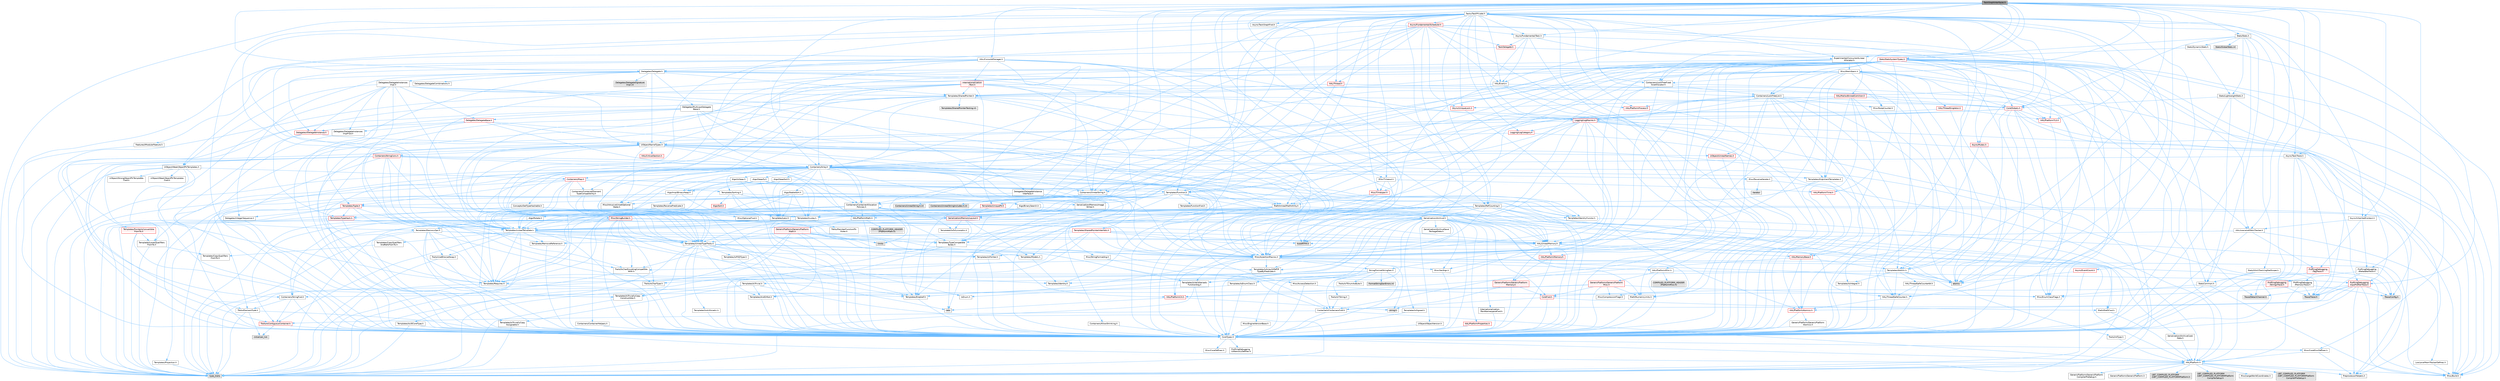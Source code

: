 digraph "TaskGraphInterfaces.h"
{
 // INTERACTIVE_SVG=YES
 // LATEX_PDF_SIZE
  bgcolor="transparent";
  edge [fontname=Helvetica,fontsize=10,labelfontname=Helvetica,labelfontsize=10];
  node [fontname=Helvetica,fontsize=10,shape=box,height=0.2,width=0.4];
  Node1 [id="Node000001",label="TaskGraphInterfaces.h",height=0.2,width=0.4,color="gray40", fillcolor="grey60", style="filled", fontcolor="black",tooltip=" "];
  Node1 -> Node2 [id="edge1_Node000001_Node000002",color="steelblue1",style="solid",tooltip=" "];
  Node2 [id="Node000002",label="CoreTypes.h",height=0.2,width=0.4,color="grey40", fillcolor="white", style="filled",URL="$dc/dec/CoreTypes_8h.html",tooltip=" "];
  Node2 -> Node3 [id="edge2_Node000002_Node000003",color="steelblue1",style="solid",tooltip=" "];
  Node3 [id="Node000003",label="HAL/Platform.h",height=0.2,width=0.4,color="grey40", fillcolor="white", style="filled",URL="$d9/dd0/Platform_8h.html",tooltip=" "];
  Node3 -> Node4 [id="edge3_Node000003_Node000004",color="steelblue1",style="solid",tooltip=" "];
  Node4 [id="Node000004",label="Misc/Build.h",height=0.2,width=0.4,color="grey40", fillcolor="white", style="filled",URL="$d3/dbb/Build_8h.html",tooltip=" "];
  Node3 -> Node5 [id="edge4_Node000003_Node000005",color="steelblue1",style="solid",tooltip=" "];
  Node5 [id="Node000005",label="Misc/LargeWorldCoordinates.h",height=0.2,width=0.4,color="grey40", fillcolor="white", style="filled",URL="$d2/dcb/LargeWorldCoordinates_8h.html",tooltip=" "];
  Node3 -> Node6 [id="edge5_Node000003_Node000006",color="steelblue1",style="solid",tooltip=" "];
  Node6 [id="Node000006",label="type_traits",height=0.2,width=0.4,color="grey60", fillcolor="#E0E0E0", style="filled",tooltip=" "];
  Node3 -> Node7 [id="edge6_Node000003_Node000007",color="steelblue1",style="solid",tooltip=" "];
  Node7 [id="Node000007",label="PreprocessorHelpers.h",height=0.2,width=0.4,color="grey40", fillcolor="white", style="filled",URL="$db/ddb/PreprocessorHelpers_8h.html",tooltip=" "];
  Node3 -> Node8 [id="edge7_Node000003_Node000008",color="steelblue1",style="solid",tooltip=" "];
  Node8 [id="Node000008",label="UBT_COMPILED_PLATFORM\l/UBT_COMPILED_PLATFORMPlatform\lCompilerPreSetup.h",height=0.2,width=0.4,color="grey60", fillcolor="#E0E0E0", style="filled",tooltip=" "];
  Node3 -> Node9 [id="edge8_Node000003_Node000009",color="steelblue1",style="solid",tooltip=" "];
  Node9 [id="Node000009",label="GenericPlatform/GenericPlatform\lCompilerPreSetup.h",height=0.2,width=0.4,color="grey40", fillcolor="white", style="filled",URL="$d9/dc8/GenericPlatformCompilerPreSetup_8h.html",tooltip=" "];
  Node3 -> Node10 [id="edge9_Node000003_Node000010",color="steelblue1",style="solid",tooltip=" "];
  Node10 [id="Node000010",label="GenericPlatform/GenericPlatform.h",height=0.2,width=0.4,color="grey40", fillcolor="white", style="filled",URL="$d6/d84/GenericPlatform_8h.html",tooltip=" "];
  Node3 -> Node11 [id="edge10_Node000003_Node000011",color="steelblue1",style="solid",tooltip=" "];
  Node11 [id="Node000011",label="UBT_COMPILED_PLATFORM\l/UBT_COMPILED_PLATFORMPlatform.h",height=0.2,width=0.4,color="grey60", fillcolor="#E0E0E0", style="filled",tooltip=" "];
  Node3 -> Node12 [id="edge11_Node000003_Node000012",color="steelblue1",style="solid",tooltip=" "];
  Node12 [id="Node000012",label="UBT_COMPILED_PLATFORM\l/UBT_COMPILED_PLATFORMPlatform\lCompilerSetup.h",height=0.2,width=0.4,color="grey60", fillcolor="#E0E0E0", style="filled",tooltip=" "];
  Node2 -> Node13 [id="edge12_Node000002_Node000013",color="steelblue1",style="solid",tooltip=" "];
  Node13 [id="Node000013",label="ProfilingDebugging\l/UMemoryDefines.h",height=0.2,width=0.4,color="grey40", fillcolor="white", style="filled",URL="$d2/da2/UMemoryDefines_8h.html",tooltip=" "];
  Node2 -> Node14 [id="edge13_Node000002_Node000014",color="steelblue1",style="solid",tooltip=" "];
  Node14 [id="Node000014",label="Misc/CoreMiscDefines.h",height=0.2,width=0.4,color="grey40", fillcolor="white", style="filled",URL="$da/d38/CoreMiscDefines_8h.html",tooltip=" "];
  Node14 -> Node3 [id="edge14_Node000014_Node000003",color="steelblue1",style="solid",tooltip=" "];
  Node14 -> Node7 [id="edge15_Node000014_Node000007",color="steelblue1",style="solid",tooltip=" "];
  Node2 -> Node15 [id="edge16_Node000002_Node000015",color="steelblue1",style="solid",tooltip=" "];
  Node15 [id="Node000015",label="Misc/CoreDefines.h",height=0.2,width=0.4,color="grey40", fillcolor="white", style="filled",URL="$d3/dd2/CoreDefines_8h.html",tooltip=" "];
  Node1 -> Node16 [id="edge17_Node000001_Node000016",color="steelblue1",style="solid",tooltip=" "];
  Node16 [id="Node000016",label="Misc/AssertionMacros.h",height=0.2,width=0.4,color="grey40", fillcolor="white", style="filled",URL="$d0/dfa/AssertionMacros_8h.html",tooltip=" "];
  Node16 -> Node2 [id="edge18_Node000016_Node000002",color="steelblue1",style="solid",tooltip=" "];
  Node16 -> Node3 [id="edge19_Node000016_Node000003",color="steelblue1",style="solid",tooltip=" "];
  Node16 -> Node17 [id="edge20_Node000016_Node000017",color="steelblue1",style="solid",tooltip=" "];
  Node17 [id="Node000017",label="HAL/PlatformMisc.h",height=0.2,width=0.4,color="grey40", fillcolor="white", style="filled",URL="$d0/df5/PlatformMisc_8h.html",tooltip=" "];
  Node17 -> Node2 [id="edge21_Node000017_Node000002",color="steelblue1",style="solid",tooltip=" "];
  Node17 -> Node18 [id="edge22_Node000017_Node000018",color="steelblue1",style="solid",tooltip=" "];
  Node18 [id="Node000018",label="GenericPlatform/GenericPlatform\lMisc.h",height=0.2,width=0.4,color="red", fillcolor="#FFF0F0", style="filled",URL="$db/d9a/GenericPlatformMisc_8h.html",tooltip=" "];
  Node18 -> Node19 [id="edge23_Node000018_Node000019",color="steelblue1",style="solid",tooltip=" "];
  Node19 [id="Node000019",label="Containers/StringFwd.h",height=0.2,width=0.4,color="grey40", fillcolor="white", style="filled",URL="$df/d37/StringFwd_8h.html",tooltip=" "];
  Node19 -> Node2 [id="edge24_Node000019_Node000002",color="steelblue1",style="solid",tooltip=" "];
  Node19 -> Node20 [id="edge25_Node000019_Node000020",color="steelblue1",style="solid",tooltip=" "];
  Node20 [id="Node000020",label="Traits/ElementType.h",height=0.2,width=0.4,color="grey40", fillcolor="white", style="filled",URL="$d5/d4f/ElementType_8h.html",tooltip=" "];
  Node20 -> Node3 [id="edge26_Node000020_Node000003",color="steelblue1",style="solid",tooltip=" "];
  Node20 -> Node21 [id="edge27_Node000020_Node000021",color="steelblue1",style="solid",tooltip=" "];
  Node21 [id="Node000021",label="initializer_list",height=0.2,width=0.4,color="grey60", fillcolor="#E0E0E0", style="filled",tooltip=" "];
  Node20 -> Node6 [id="edge28_Node000020_Node000006",color="steelblue1",style="solid",tooltip=" "];
  Node19 -> Node22 [id="edge29_Node000019_Node000022",color="steelblue1",style="solid",tooltip=" "];
  Node22 [id="Node000022",label="Traits/IsContiguousContainer.h",height=0.2,width=0.4,color="red", fillcolor="#FFF0F0", style="filled",URL="$d5/d3c/IsContiguousContainer_8h.html",tooltip=" "];
  Node22 -> Node2 [id="edge30_Node000022_Node000002",color="steelblue1",style="solid",tooltip=" "];
  Node22 -> Node21 [id="edge31_Node000022_Node000021",color="steelblue1",style="solid",tooltip=" "];
  Node18 -> Node24 [id="edge32_Node000018_Node000024",color="steelblue1",style="solid",tooltip=" "];
  Node24 [id="Node000024",label="CoreFwd.h",height=0.2,width=0.4,color="red", fillcolor="#FFF0F0", style="filled",URL="$d1/d1e/CoreFwd_8h.html",tooltip=" "];
  Node24 -> Node2 [id="edge33_Node000024_Node000002",color="steelblue1",style="solid",tooltip=" "];
  Node24 -> Node25 [id="edge34_Node000024_Node000025",color="steelblue1",style="solid",tooltip=" "];
  Node25 [id="Node000025",label="Containers/ContainersFwd.h",height=0.2,width=0.4,color="grey40", fillcolor="white", style="filled",URL="$d4/d0a/ContainersFwd_8h.html",tooltip=" "];
  Node25 -> Node3 [id="edge35_Node000025_Node000003",color="steelblue1",style="solid",tooltip=" "];
  Node25 -> Node2 [id="edge36_Node000025_Node000002",color="steelblue1",style="solid",tooltip=" "];
  Node25 -> Node22 [id="edge37_Node000025_Node000022",color="steelblue1",style="solid",tooltip=" "];
  Node24 -> Node26 [id="edge38_Node000024_Node000026",color="steelblue1",style="solid",tooltip=" "];
  Node26 [id="Node000026",label="Math/MathFwd.h",height=0.2,width=0.4,color="grey40", fillcolor="white", style="filled",URL="$d2/d10/MathFwd_8h.html",tooltip=" "];
  Node26 -> Node3 [id="edge39_Node000026_Node000003",color="steelblue1",style="solid",tooltip=" "];
  Node18 -> Node2 [id="edge40_Node000018_Node000002",color="steelblue1",style="solid",tooltip=" "];
  Node18 -> Node29 [id="edge41_Node000018_Node000029",color="steelblue1",style="solid",tooltip=" "];
  Node29 [id="Node000029",label="HAL/PlatformCrt.h",height=0.2,width=0.4,color="red", fillcolor="#FFF0F0", style="filled",URL="$d8/d75/PlatformCrt_8h.html",tooltip=" "];
  Node29 -> Node30 [id="edge42_Node000029_Node000030",color="steelblue1",style="solid",tooltip=" "];
  Node30 [id="Node000030",label="new",height=0.2,width=0.4,color="grey60", fillcolor="#E0E0E0", style="filled",tooltip=" "];
  Node29 -> Node38 [id="edge43_Node000029_Node000038",color="steelblue1",style="solid",tooltip=" "];
  Node38 [id="Node000038",label="string.h",height=0.2,width=0.4,color="grey60", fillcolor="#E0E0E0", style="filled",tooltip=" "];
  Node18 -> Node39 [id="edge44_Node000018_Node000039",color="steelblue1",style="solid",tooltip=" "];
  Node39 [id="Node000039",label="Math/NumericLimits.h",height=0.2,width=0.4,color="grey40", fillcolor="white", style="filled",URL="$df/d1b/NumericLimits_8h.html",tooltip=" "];
  Node39 -> Node2 [id="edge45_Node000039_Node000002",color="steelblue1",style="solid",tooltip=" "];
  Node18 -> Node40 [id="edge46_Node000018_Node000040",color="steelblue1",style="solid",tooltip=" "];
  Node40 [id="Node000040",label="Misc/CompressionFlags.h",height=0.2,width=0.4,color="grey40", fillcolor="white", style="filled",URL="$d9/d76/CompressionFlags_8h.html",tooltip=" "];
  Node18 -> Node41 [id="edge47_Node000018_Node000041",color="steelblue1",style="solid",tooltip=" "];
  Node41 [id="Node000041",label="Misc/EnumClassFlags.h",height=0.2,width=0.4,color="grey40", fillcolor="white", style="filled",URL="$d8/de7/EnumClassFlags_8h.html",tooltip=" "];
  Node17 -> Node44 [id="edge48_Node000017_Node000044",color="steelblue1",style="solid",tooltip=" "];
  Node44 [id="Node000044",label="COMPILED_PLATFORM_HEADER\l(PlatformMisc.h)",height=0.2,width=0.4,color="grey60", fillcolor="#E0E0E0", style="filled",tooltip=" "];
  Node17 -> Node45 [id="edge49_Node000017_Node000045",color="steelblue1",style="solid",tooltip=" "];
  Node45 [id="Node000045",label="ProfilingDebugging\l/CpuProfilerTrace.h",height=0.2,width=0.4,color="red", fillcolor="#FFF0F0", style="filled",URL="$da/dcb/CpuProfilerTrace_8h.html",tooltip=" "];
  Node45 -> Node2 [id="edge50_Node000045_Node000002",color="steelblue1",style="solid",tooltip=" "];
  Node45 -> Node25 [id="edge51_Node000045_Node000025",color="steelblue1",style="solid",tooltip=" "];
  Node45 -> Node46 [id="edge52_Node000045_Node000046",color="steelblue1",style="solid",tooltip=" "];
  Node46 [id="Node000046",label="HAL/PlatformAtomics.h",height=0.2,width=0.4,color="red", fillcolor="#FFF0F0", style="filled",URL="$d3/d36/PlatformAtomics_8h.html",tooltip=" "];
  Node46 -> Node2 [id="edge53_Node000046_Node000002",color="steelblue1",style="solid",tooltip=" "];
  Node46 -> Node47 [id="edge54_Node000046_Node000047",color="steelblue1",style="solid",tooltip=" "];
  Node47 [id="Node000047",label="GenericPlatform/GenericPlatform\lAtomics.h",height=0.2,width=0.4,color="grey40", fillcolor="white", style="filled",URL="$da/d72/GenericPlatformAtomics_8h.html",tooltip=" "];
  Node47 -> Node2 [id="edge55_Node000047_Node000002",color="steelblue1",style="solid",tooltip=" "];
  Node45 -> Node7 [id="edge56_Node000045_Node000007",color="steelblue1",style="solid",tooltip=" "];
  Node45 -> Node4 [id="edge57_Node000045_Node000004",color="steelblue1",style="solid",tooltip=" "];
  Node45 -> Node49 [id="edge58_Node000045_Node000049",color="steelblue1",style="solid",tooltip=" "];
  Node49 [id="Node000049",label="Trace/Config.h",height=0.2,width=0.4,color="grey60", fillcolor="#E0E0E0", style="filled",tooltip=" "];
  Node45 -> Node50 [id="edge59_Node000045_Node000050",color="steelblue1",style="solid",tooltip=" "];
  Node50 [id="Node000050",label="Trace/Detail/Channel.h",height=0.2,width=0.4,color="grey60", fillcolor="#E0E0E0", style="filled",tooltip=" "];
  Node45 -> Node52 [id="edge60_Node000045_Node000052",color="steelblue1",style="solid",tooltip=" "];
  Node52 [id="Node000052",label="Trace/Trace.h",height=0.2,width=0.4,color="grey60", fillcolor="#E0E0E0", style="filled",tooltip=" "];
  Node16 -> Node7 [id="edge61_Node000016_Node000007",color="steelblue1",style="solid",tooltip=" "];
  Node16 -> Node53 [id="edge62_Node000016_Node000053",color="steelblue1",style="solid",tooltip=" "];
  Node53 [id="Node000053",label="Templates/EnableIf.h",height=0.2,width=0.4,color="grey40", fillcolor="white", style="filled",URL="$d7/d60/EnableIf_8h.html",tooltip=" "];
  Node53 -> Node2 [id="edge63_Node000053_Node000002",color="steelblue1",style="solid",tooltip=" "];
  Node16 -> Node54 [id="edge64_Node000016_Node000054",color="steelblue1",style="solid",tooltip=" "];
  Node54 [id="Node000054",label="Templates/IsArrayOrRefOf\lTypeByPredicate.h",height=0.2,width=0.4,color="grey40", fillcolor="white", style="filled",URL="$d6/da1/IsArrayOrRefOfTypeByPredicate_8h.html",tooltip=" "];
  Node54 -> Node2 [id="edge65_Node000054_Node000002",color="steelblue1",style="solid",tooltip=" "];
  Node16 -> Node55 [id="edge66_Node000016_Node000055",color="steelblue1",style="solid",tooltip=" "];
  Node55 [id="Node000055",label="Templates/IsValidVariadic\lFunctionArg.h",height=0.2,width=0.4,color="grey40", fillcolor="white", style="filled",URL="$d0/dc8/IsValidVariadicFunctionArg_8h.html",tooltip=" "];
  Node55 -> Node2 [id="edge67_Node000055_Node000002",color="steelblue1",style="solid",tooltip=" "];
  Node55 -> Node56 [id="edge68_Node000055_Node000056",color="steelblue1",style="solid",tooltip=" "];
  Node56 [id="Node000056",label="IsEnum.h",height=0.2,width=0.4,color="grey40", fillcolor="white", style="filled",URL="$d4/de5/IsEnum_8h.html",tooltip=" "];
  Node55 -> Node6 [id="edge69_Node000055_Node000006",color="steelblue1",style="solid",tooltip=" "];
  Node16 -> Node57 [id="edge70_Node000016_Node000057",color="steelblue1",style="solid",tooltip=" "];
  Node57 [id="Node000057",label="Traits/IsCharEncodingCompatible\lWith.h",height=0.2,width=0.4,color="grey40", fillcolor="white", style="filled",URL="$df/dd1/IsCharEncodingCompatibleWith_8h.html",tooltip=" "];
  Node57 -> Node6 [id="edge71_Node000057_Node000006",color="steelblue1",style="solid",tooltip=" "];
  Node57 -> Node58 [id="edge72_Node000057_Node000058",color="steelblue1",style="solid",tooltip=" "];
  Node58 [id="Node000058",label="Traits/IsCharType.h",height=0.2,width=0.4,color="grey40", fillcolor="white", style="filled",URL="$db/d51/IsCharType_8h.html",tooltip=" "];
  Node58 -> Node2 [id="edge73_Node000058_Node000002",color="steelblue1",style="solid",tooltip=" "];
  Node16 -> Node59 [id="edge74_Node000016_Node000059",color="steelblue1",style="solid",tooltip=" "];
  Node59 [id="Node000059",label="Misc/VarArgs.h",height=0.2,width=0.4,color="grey40", fillcolor="white", style="filled",URL="$d5/d6f/VarArgs_8h.html",tooltip=" "];
  Node59 -> Node2 [id="edge75_Node000059_Node000002",color="steelblue1",style="solid",tooltip=" "];
  Node16 -> Node60 [id="edge76_Node000016_Node000060",color="steelblue1",style="solid",tooltip=" "];
  Node60 [id="Node000060",label="String/FormatStringSan.h",height=0.2,width=0.4,color="grey40", fillcolor="white", style="filled",URL="$d3/d8b/FormatStringSan_8h.html",tooltip=" "];
  Node60 -> Node6 [id="edge77_Node000060_Node000006",color="steelblue1",style="solid",tooltip=" "];
  Node60 -> Node2 [id="edge78_Node000060_Node000002",color="steelblue1",style="solid",tooltip=" "];
  Node60 -> Node61 [id="edge79_Node000060_Node000061",color="steelblue1",style="solid",tooltip=" "];
  Node61 [id="Node000061",label="Templates/Requires.h",height=0.2,width=0.4,color="grey40", fillcolor="white", style="filled",URL="$dc/d96/Requires_8h.html",tooltip=" "];
  Node61 -> Node53 [id="edge80_Node000061_Node000053",color="steelblue1",style="solid",tooltip=" "];
  Node61 -> Node6 [id="edge81_Node000061_Node000006",color="steelblue1",style="solid",tooltip=" "];
  Node60 -> Node62 [id="edge82_Node000060_Node000062",color="steelblue1",style="solid",tooltip=" "];
  Node62 [id="Node000062",label="Templates/Identity.h",height=0.2,width=0.4,color="grey40", fillcolor="white", style="filled",URL="$d0/dd5/Identity_8h.html",tooltip=" "];
  Node60 -> Node55 [id="edge83_Node000060_Node000055",color="steelblue1",style="solid",tooltip=" "];
  Node60 -> Node58 [id="edge84_Node000060_Node000058",color="steelblue1",style="solid",tooltip=" "];
  Node60 -> Node63 [id="edge85_Node000060_Node000063",color="steelblue1",style="solid",tooltip=" "];
  Node63 [id="Node000063",label="Traits/IsTEnumAsByte.h",height=0.2,width=0.4,color="grey40", fillcolor="white", style="filled",URL="$d1/de6/IsTEnumAsByte_8h.html",tooltip=" "];
  Node60 -> Node64 [id="edge86_Node000060_Node000064",color="steelblue1",style="solid",tooltip=" "];
  Node64 [id="Node000064",label="Traits/IsTString.h",height=0.2,width=0.4,color="grey40", fillcolor="white", style="filled",URL="$d0/df8/IsTString_8h.html",tooltip=" "];
  Node64 -> Node25 [id="edge87_Node000064_Node000025",color="steelblue1",style="solid",tooltip=" "];
  Node60 -> Node25 [id="edge88_Node000060_Node000025",color="steelblue1",style="solid",tooltip=" "];
  Node60 -> Node65 [id="edge89_Node000060_Node000065",color="steelblue1",style="solid",tooltip=" "];
  Node65 [id="Node000065",label="FormatStringSanErrors.inl",height=0.2,width=0.4,color="grey60", fillcolor="#E0E0E0", style="filled",tooltip=" "];
  Node16 -> Node66 [id="edge90_Node000016_Node000066",color="steelblue1",style="solid",tooltip=" "];
  Node66 [id="Node000066",label="atomic",height=0.2,width=0.4,color="grey60", fillcolor="#E0E0E0", style="filled",tooltip=" "];
  Node1 -> Node67 [id="edge91_Node000001_Node000067",color="steelblue1",style="solid",tooltip=" "];
  Node67 [id="Node000067",label="Containers/ContainerAllocation\lPolicies.h",height=0.2,width=0.4,color="grey40", fillcolor="white", style="filled",URL="$d7/dff/ContainerAllocationPolicies_8h.html",tooltip=" "];
  Node67 -> Node2 [id="edge92_Node000067_Node000002",color="steelblue1",style="solid",tooltip=" "];
  Node67 -> Node68 [id="edge93_Node000067_Node000068",color="steelblue1",style="solid",tooltip=" "];
  Node68 [id="Node000068",label="Containers/ContainerHelpers.h",height=0.2,width=0.4,color="grey40", fillcolor="white", style="filled",URL="$d7/d33/ContainerHelpers_8h.html",tooltip=" "];
  Node68 -> Node2 [id="edge94_Node000068_Node000002",color="steelblue1",style="solid",tooltip=" "];
  Node67 -> Node67 [id="edge95_Node000067_Node000067",color="steelblue1",style="solid",tooltip=" "];
  Node67 -> Node69 [id="edge96_Node000067_Node000069",color="steelblue1",style="solid",tooltip=" "];
  Node69 [id="Node000069",label="HAL/PlatformMath.h",height=0.2,width=0.4,color="grey40", fillcolor="white", style="filled",URL="$dc/d53/PlatformMath_8h.html",tooltip=" "];
  Node69 -> Node2 [id="edge97_Node000069_Node000002",color="steelblue1",style="solid",tooltip=" "];
  Node69 -> Node70 [id="edge98_Node000069_Node000070",color="steelblue1",style="solid",tooltip=" "];
  Node70 [id="Node000070",label="GenericPlatform/GenericPlatform\lMath.h",height=0.2,width=0.4,color="red", fillcolor="#FFF0F0", style="filled",URL="$d5/d79/GenericPlatformMath_8h.html",tooltip=" "];
  Node70 -> Node2 [id="edge99_Node000070_Node000002",color="steelblue1",style="solid",tooltip=" "];
  Node70 -> Node25 [id="edge100_Node000070_Node000025",color="steelblue1",style="solid",tooltip=" "];
  Node70 -> Node29 [id="edge101_Node000070_Node000029",color="steelblue1",style="solid",tooltip=" "];
  Node70 -> Node71 [id="edge102_Node000070_Node000071",color="steelblue1",style="solid",tooltip=" "];
  Node71 [id="Node000071",label="Templates/AndOrNot.h",height=0.2,width=0.4,color="grey40", fillcolor="white", style="filled",URL="$db/d0a/AndOrNot_8h.html",tooltip=" "];
  Node71 -> Node2 [id="edge103_Node000071_Node000002",color="steelblue1",style="solid",tooltip=" "];
  Node70 -> Node75 [id="edge104_Node000070_Node000075",color="steelblue1",style="solid",tooltip=" "];
  Node75 [id="Node000075",label="Templates/UnrealTypeTraits.h",height=0.2,width=0.4,color="grey40", fillcolor="white", style="filled",URL="$d2/d2d/UnrealTypeTraits_8h.html",tooltip=" "];
  Node75 -> Node2 [id="edge105_Node000075_Node000002",color="steelblue1",style="solid",tooltip=" "];
  Node75 -> Node76 [id="edge106_Node000075_Node000076",color="steelblue1",style="solid",tooltip=" "];
  Node76 [id="Node000076",label="Templates/IsPointer.h",height=0.2,width=0.4,color="grey40", fillcolor="white", style="filled",URL="$d7/d05/IsPointer_8h.html",tooltip=" "];
  Node76 -> Node2 [id="edge107_Node000076_Node000002",color="steelblue1",style="solid",tooltip=" "];
  Node75 -> Node16 [id="edge108_Node000075_Node000016",color="steelblue1",style="solid",tooltip=" "];
  Node75 -> Node71 [id="edge109_Node000075_Node000071",color="steelblue1",style="solid",tooltip=" "];
  Node75 -> Node53 [id="edge110_Node000075_Node000053",color="steelblue1",style="solid",tooltip=" "];
  Node75 -> Node77 [id="edge111_Node000075_Node000077",color="steelblue1",style="solid",tooltip=" "];
  Node77 [id="Node000077",label="Templates/IsArithmetic.h",height=0.2,width=0.4,color="grey40", fillcolor="white", style="filled",URL="$d2/d5d/IsArithmetic_8h.html",tooltip=" "];
  Node77 -> Node2 [id="edge112_Node000077_Node000002",color="steelblue1",style="solid",tooltip=" "];
  Node75 -> Node56 [id="edge113_Node000075_Node000056",color="steelblue1",style="solid",tooltip=" "];
  Node75 -> Node78 [id="edge114_Node000075_Node000078",color="steelblue1",style="solid",tooltip=" "];
  Node78 [id="Node000078",label="Templates/Models.h",height=0.2,width=0.4,color="grey40", fillcolor="white", style="filled",URL="$d3/d0c/Models_8h.html",tooltip=" "];
  Node78 -> Node62 [id="edge115_Node000078_Node000062",color="steelblue1",style="solid",tooltip=" "];
  Node75 -> Node79 [id="edge116_Node000075_Node000079",color="steelblue1",style="solid",tooltip=" "];
  Node79 [id="Node000079",label="Templates/IsPODType.h",height=0.2,width=0.4,color="grey40", fillcolor="white", style="filled",URL="$d7/db1/IsPODType_8h.html",tooltip=" "];
  Node79 -> Node2 [id="edge117_Node000079_Node000002",color="steelblue1",style="solid",tooltip=" "];
  Node75 -> Node80 [id="edge118_Node000075_Node000080",color="steelblue1",style="solid",tooltip=" "];
  Node80 [id="Node000080",label="Templates/IsUECoreType.h",height=0.2,width=0.4,color="grey40", fillcolor="white", style="filled",URL="$d1/db8/IsUECoreType_8h.html",tooltip=" "];
  Node80 -> Node2 [id="edge119_Node000080_Node000002",color="steelblue1",style="solid",tooltip=" "];
  Node80 -> Node6 [id="edge120_Node000080_Node000006",color="steelblue1",style="solid",tooltip=" "];
  Node75 -> Node81 [id="edge121_Node000075_Node000081",color="steelblue1",style="solid",tooltip=" "];
  Node81 [id="Node000081",label="Templates/IsTriviallyCopy\lConstructible.h",height=0.2,width=0.4,color="grey40", fillcolor="white", style="filled",URL="$d3/d78/IsTriviallyCopyConstructible_8h.html",tooltip=" "];
  Node81 -> Node2 [id="edge122_Node000081_Node000002",color="steelblue1",style="solid",tooltip=" "];
  Node81 -> Node6 [id="edge123_Node000081_Node000006",color="steelblue1",style="solid",tooltip=" "];
  Node70 -> Node61 [id="edge124_Node000070_Node000061",color="steelblue1",style="solid",tooltip=" "];
  Node70 -> Node85 [id="edge125_Node000070_Node000085",color="steelblue1",style="solid",tooltip=" "];
  Node85 [id="Node000085",label="Templates/TypeCompatible\lBytes.h",height=0.2,width=0.4,color="grey40", fillcolor="white", style="filled",URL="$df/d0a/TypeCompatibleBytes_8h.html",tooltip=" "];
  Node85 -> Node2 [id="edge126_Node000085_Node000002",color="steelblue1",style="solid",tooltip=" "];
  Node85 -> Node38 [id="edge127_Node000085_Node000038",color="steelblue1",style="solid",tooltip=" "];
  Node85 -> Node30 [id="edge128_Node000085_Node000030",color="steelblue1",style="solid",tooltip=" "];
  Node85 -> Node6 [id="edge129_Node000085_Node000006",color="steelblue1",style="solid",tooltip=" "];
  Node70 -> Node86 [id="edge130_Node000070_Node000086",color="steelblue1",style="solid",tooltip=" "];
  Node86 [id="Node000086",label="limits",height=0.2,width=0.4,color="grey60", fillcolor="#E0E0E0", style="filled",tooltip=" "];
  Node70 -> Node6 [id="edge131_Node000070_Node000006",color="steelblue1",style="solid",tooltip=" "];
  Node69 -> Node87 [id="edge132_Node000069_Node000087",color="steelblue1",style="solid",tooltip=" "];
  Node87 [id="Node000087",label="COMPILED_PLATFORM_HEADER\l(PlatformMath.h)",height=0.2,width=0.4,color="grey60", fillcolor="#E0E0E0", style="filled",tooltip=" "];
  Node67 -> Node88 [id="edge133_Node000067_Node000088",color="steelblue1",style="solid",tooltip=" "];
  Node88 [id="Node000088",label="HAL/UnrealMemory.h",height=0.2,width=0.4,color="grey40", fillcolor="white", style="filled",URL="$d9/d96/UnrealMemory_8h.html",tooltip=" "];
  Node88 -> Node2 [id="edge134_Node000088_Node000002",color="steelblue1",style="solid",tooltip=" "];
  Node88 -> Node89 [id="edge135_Node000088_Node000089",color="steelblue1",style="solid",tooltip=" "];
  Node89 [id="Node000089",label="GenericPlatform/GenericPlatform\lMemory.h",height=0.2,width=0.4,color="red", fillcolor="#FFF0F0", style="filled",URL="$dd/d22/GenericPlatformMemory_8h.html",tooltip=" "];
  Node89 -> Node24 [id="edge136_Node000089_Node000024",color="steelblue1",style="solid",tooltip=" "];
  Node89 -> Node2 [id="edge137_Node000089_Node000002",color="steelblue1",style="solid",tooltip=" "];
  Node89 -> Node38 [id="edge138_Node000089_Node000038",color="steelblue1",style="solid",tooltip=" "];
  Node88 -> Node92 [id="edge139_Node000088_Node000092",color="steelblue1",style="solid",tooltip=" "];
  Node92 [id="Node000092",label="HAL/MemoryBase.h",height=0.2,width=0.4,color="red", fillcolor="#FFF0F0", style="filled",URL="$d6/d9f/MemoryBase_8h.html",tooltip=" "];
  Node92 -> Node2 [id="edge140_Node000092_Node000002",color="steelblue1",style="solid",tooltip=" "];
  Node92 -> Node46 [id="edge141_Node000092_Node000046",color="steelblue1",style="solid",tooltip=" "];
  Node92 -> Node29 [id="edge142_Node000092_Node000029",color="steelblue1",style="solid",tooltip=" "];
  Node92 -> Node96 [id="edge143_Node000092_Node000096",color="steelblue1",style="solid",tooltip=" "];
  Node96 [id="Node000096",label="Templates/Atomic.h",height=0.2,width=0.4,color="grey40", fillcolor="white", style="filled",URL="$d3/d91/Atomic_8h.html",tooltip=" "];
  Node96 -> Node97 [id="edge144_Node000096_Node000097",color="steelblue1",style="solid",tooltip=" "];
  Node97 [id="Node000097",label="HAL/ThreadSafeCounter.h",height=0.2,width=0.4,color="grey40", fillcolor="white", style="filled",URL="$dc/dc9/ThreadSafeCounter_8h.html",tooltip=" "];
  Node97 -> Node2 [id="edge145_Node000097_Node000002",color="steelblue1",style="solid",tooltip=" "];
  Node97 -> Node46 [id="edge146_Node000097_Node000046",color="steelblue1",style="solid",tooltip=" "];
  Node96 -> Node98 [id="edge147_Node000096_Node000098",color="steelblue1",style="solid",tooltip=" "];
  Node98 [id="Node000098",label="HAL/ThreadSafeCounter64.h",height=0.2,width=0.4,color="grey40", fillcolor="white", style="filled",URL="$d0/d12/ThreadSafeCounter64_8h.html",tooltip=" "];
  Node98 -> Node2 [id="edge148_Node000098_Node000002",color="steelblue1",style="solid",tooltip=" "];
  Node98 -> Node97 [id="edge149_Node000098_Node000097",color="steelblue1",style="solid",tooltip=" "];
  Node96 -> Node84 [id="edge150_Node000096_Node000084",color="steelblue1",style="solid",tooltip=" "];
  Node84 [id="Node000084",label="Templates/IsIntegral.h",height=0.2,width=0.4,color="grey40", fillcolor="white", style="filled",URL="$da/d64/IsIntegral_8h.html",tooltip=" "];
  Node84 -> Node2 [id="edge151_Node000084_Node000002",color="steelblue1",style="solid",tooltip=" "];
  Node96 -> Node99 [id="edge152_Node000096_Node000099",color="steelblue1",style="solid",tooltip=" "];
  Node99 [id="Node000099",label="Templates/IsTrivial.h",height=0.2,width=0.4,color="grey40", fillcolor="white", style="filled",URL="$da/d4c/IsTrivial_8h.html",tooltip=" "];
  Node99 -> Node71 [id="edge153_Node000099_Node000071",color="steelblue1",style="solid",tooltip=" "];
  Node99 -> Node81 [id="edge154_Node000099_Node000081",color="steelblue1",style="solid",tooltip=" "];
  Node99 -> Node100 [id="edge155_Node000099_Node000100",color="steelblue1",style="solid",tooltip=" "];
  Node100 [id="Node000100",label="Templates/IsTriviallyCopy\lAssignable.h",height=0.2,width=0.4,color="grey40", fillcolor="white", style="filled",URL="$d2/df2/IsTriviallyCopyAssignable_8h.html",tooltip=" "];
  Node100 -> Node2 [id="edge156_Node000100_Node000002",color="steelblue1",style="solid",tooltip=" "];
  Node100 -> Node6 [id="edge157_Node000100_Node000006",color="steelblue1",style="solid",tooltip=" "];
  Node99 -> Node6 [id="edge158_Node000099_Node000006",color="steelblue1",style="solid",tooltip=" "];
  Node96 -> Node101 [id="edge159_Node000096_Node000101",color="steelblue1",style="solid",tooltip=" "];
  Node101 [id="Node000101",label="Traits/IntType.h",height=0.2,width=0.4,color="grey40", fillcolor="white", style="filled",URL="$d7/deb/IntType_8h.html",tooltip=" "];
  Node101 -> Node3 [id="edge160_Node000101_Node000003",color="steelblue1",style="solid",tooltip=" "];
  Node96 -> Node66 [id="edge161_Node000096_Node000066",color="steelblue1",style="solid",tooltip=" "];
  Node88 -> Node102 [id="edge162_Node000088_Node000102",color="steelblue1",style="solid",tooltip=" "];
  Node102 [id="Node000102",label="HAL/PlatformMemory.h",height=0.2,width=0.4,color="red", fillcolor="#FFF0F0", style="filled",URL="$de/d68/PlatformMemory_8h.html",tooltip=" "];
  Node102 -> Node2 [id="edge163_Node000102_Node000002",color="steelblue1",style="solid",tooltip=" "];
  Node102 -> Node89 [id="edge164_Node000102_Node000089",color="steelblue1",style="solid",tooltip=" "];
  Node88 -> Node104 [id="edge165_Node000088_Node000104",color="steelblue1",style="solid",tooltip=" "];
  Node104 [id="Node000104",label="ProfilingDebugging\l/MemoryTrace.h",height=0.2,width=0.4,color="grey40", fillcolor="white", style="filled",URL="$da/dd7/MemoryTrace_8h.html",tooltip=" "];
  Node104 -> Node3 [id="edge166_Node000104_Node000003",color="steelblue1",style="solid",tooltip=" "];
  Node104 -> Node41 [id="edge167_Node000104_Node000041",color="steelblue1",style="solid",tooltip=" "];
  Node104 -> Node49 [id="edge168_Node000104_Node000049",color="steelblue1",style="solid",tooltip=" "];
  Node104 -> Node52 [id="edge169_Node000104_Node000052",color="steelblue1",style="solid",tooltip=" "];
  Node88 -> Node76 [id="edge170_Node000088_Node000076",color="steelblue1",style="solid",tooltip=" "];
  Node67 -> Node39 [id="edge171_Node000067_Node000039",color="steelblue1",style="solid",tooltip=" "];
  Node67 -> Node16 [id="edge172_Node000067_Node000016",color="steelblue1",style="solid",tooltip=" "];
  Node67 -> Node105 [id="edge173_Node000067_Node000105",color="steelblue1",style="solid",tooltip=" "];
  Node105 [id="Node000105",label="Templates/IsPolymorphic.h",height=0.2,width=0.4,color="grey40", fillcolor="white", style="filled",URL="$dc/d20/IsPolymorphic_8h.html",tooltip=" "];
  Node67 -> Node106 [id="edge174_Node000067_Node000106",color="steelblue1",style="solid",tooltip=" "];
  Node106 [id="Node000106",label="Templates/MemoryOps.h",height=0.2,width=0.4,color="grey40", fillcolor="white", style="filled",URL="$db/dea/MemoryOps_8h.html",tooltip=" "];
  Node106 -> Node2 [id="edge175_Node000106_Node000002",color="steelblue1",style="solid",tooltip=" "];
  Node106 -> Node88 [id="edge176_Node000106_Node000088",color="steelblue1",style="solid",tooltip=" "];
  Node106 -> Node100 [id="edge177_Node000106_Node000100",color="steelblue1",style="solid",tooltip=" "];
  Node106 -> Node81 [id="edge178_Node000106_Node000081",color="steelblue1",style="solid",tooltip=" "];
  Node106 -> Node61 [id="edge179_Node000106_Node000061",color="steelblue1",style="solid",tooltip=" "];
  Node106 -> Node75 [id="edge180_Node000106_Node000075",color="steelblue1",style="solid",tooltip=" "];
  Node106 -> Node107 [id="edge181_Node000106_Node000107",color="steelblue1",style="solid",tooltip=" "];
  Node107 [id="Node000107",label="Traits/UseBitwiseSwap.h",height=0.2,width=0.4,color="grey40", fillcolor="white", style="filled",URL="$db/df3/UseBitwiseSwap_8h.html",tooltip=" "];
  Node107 -> Node2 [id="edge182_Node000107_Node000002",color="steelblue1",style="solid",tooltip=" "];
  Node107 -> Node6 [id="edge183_Node000107_Node000006",color="steelblue1",style="solid",tooltip=" "];
  Node106 -> Node30 [id="edge184_Node000106_Node000030",color="steelblue1",style="solid",tooltip=" "];
  Node106 -> Node6 [id="edge185_Node000106_Node000006",color="steelblue1",style="solid",tooltip=" "];
  Node67 -> Node85 [id="edge186_Node000067_Node000085",color="steelblue1",style="solid",tooltip=" "];
  Node67 -> Node6 [id="edge187_Node000067_Node000006",color="steelblue1",style="solid",tooltip=" "];
  Node1 -> Node108 [id="edge188_Node000001_Node000108",color="steelblue1",style="solid",tooltip=" "];
  Node108 [id="Node000108",label="Containers/Array.h",height=0.2,width=0.4,color="grey40", fillcolor="white", style="filled",URL="$df/dd0/Array_8h.html",tooltip=" "];
  Node108 -> Node2 [id="edge189_Node000108_Node000002",color="steelblue1",style="solid",tooltip=" "];
  Node108 -> Node16 [id="edge190_Node000108_Node000016",color="steelblue1",style="solid",tooltip=" "];
  Node108 -> Node109 [id="edge191_Node000108_Node000109",color="steelblue1",style="solid",tooltip=" "];
  Node109 [id="Node000109",label="Misc/IntrusiveUnsetOptional\lState.h",height=0.2,width=0.4,color="grey40", fillcolor="white", style="filled",URL="$d2/d0a/IntrusiveUnsetOptionalState_8h.html",tooltip=" "];
  Node109 -> Node110 [id="edge192_Node000109_Node000110",color="steelblue1",style="solid",tooltip=" "];
  Node110 [id="Node000110",label="Misc/OptionalFwd.h",height=0.2,width=0.4,color="grey40", fillcolor="white", style="filled",URL="$dc/d50/OptionalFwd_8h.html",tooltip=" "];
  Node108 -> Node111 [id="edge193_Node000108_Node000111",color="steelblue1",style="solid",tooltip=" "];
  Node111 [id="Node000111",label="Misc/ReverseIterate.h",height=0.2,width=0.4,color="grey40", fillcolor="white", style="filled",URL="$db/de3/ReverseIterate_8h.html",tooltip=" "];
  Node111 -> Node3 [id="edge194_Node000111_Node000003",color="steelblue1",style="solid",tooltip=" "];
  Node111 -> Node112 [id="edge195_Node000111_Node000112",color="steelblue1",style="solid",tooltip=" "];
  Node112 [id="Node000112",label="iterator",height=0.2,width=0.4,color="grey60", fillcolor="#E0E0E0", style="filled",tooltip=" "];
  Node108 -> Node88 [id="edge196_Node000108_Node000088",color="steelblue1",style="solid",tooltip=" "];
  Node108 -> Node75 [id="edge197_Node000108_Node000075",color="steelblue1",style="solid",tooltip=" "];
  Node108 -> Node113 [id="edge198_Node000108_Node000113",color="steelblue1",style="solid",tooltip=" "];
  Node113 [id="Node000113",label="Templates/UnrealTemplate.h",height=0.2,width=0.4,color="grey40", fillcolor="white", style="filled",URL="$d4/d24/UnrealTemplate_8h.html",tooltip=" "];
  Node113 -> Node2 [id="edge199_Node000113_Node000002",color="steelblue1",style="solid",tooltip=" "];
  Node113 -> Node76 [id="edge200_Node000113_Node000076",color="steelblue1",style="solid",tooltip=" "];
  Node113 -> Node88 [id="edge201_Node000113_Node000088",color="steelblue1",style="solid",tooltip=" "];
  Node113 -> Node114 [id="edge202_Node000113_Node000114",color="steelblue1",style="solid",tooltip=" "];
  Node114 [id="Node000114",label="Templates/CopyQualifiers\lAndRefsFromTo.h",height=0.2,width=0.4,color="grey40", fillcolor="white", style="filled",URL="$d3/db3/CopyQualifiersAndRefsFromTo_8h.html",tooltip=" "];
  Node114 -> Node115 [id="edge203_Node000114_Node000115",color="steelblue1",style="solid",tooltip=" "];
  Node115 [id="Node000115",label="Templates/CopyQualifiers\lFromTo.h",height=0.2,width=0.4,color="grey40", fillcolor="white", style="filled",URL="$d5/db4/CopyQualifiersFromTo_8h.html",tooltip=" "];
  Node113 -> Node75 [id="edge204_Node000113_Node000075",color="steelblue1",style="solid",tooltip=" "];
  Node113 -> Node73 [id="edge205_Node000113_Node000073",color="steelblue1",style="solid",tooltip=" "];
  Node73 [id="Node000073",label="Templates/RemoveReference.h",height=0.2,width=0.4,color="grey40", fillcolor="white", style="filled",URL="$da/dbe/RemoveReference_8h.html",tooltip=" "];
  Node73 -> Node2 [id="edge206_Node000073_Node000002",color="steelblue1",style="solid",tooltip=" "];
  Node113 -> Node61 [id="edge207_Node000113_Node000061",color="steelblue1",style="solid",tooltip=" "];
  Node113 -> Node85 [id="edge208_Node000113_Node000085",color="steelblue1",style="solid",tooltip=" "];
  Node113 -> Node62 [id="edge209_Node000113_Node000062",color="steelblue1",style="solid",tooltip=" "];
  Node113 -> Node22 [id="edge210_Node000113_Node000022",color="steelblue1",style="solid",tooltip=" "];
  Node113 -> Node107 [id="edge211_Node000113_Node000107",color="steelblue1",style="solid",tooltip=" "];
  Node113 -> Node6 [id="edge212_Node000113_Node000006",color="steelblue1",style="solid",tooltip=" "];
  Node108 -> Node116 [id="edge213_Node000108_Node000116",color="steelblue1",style="solid",tooltip=" "];
  Node116 [id="Node000116",label="Containers/AllowShrinking.h",height=0.2,width=0.4,color="grey40", fillcolor="white", style="filled",URL="$d7/d1a/AllowShrinking_8h.html",tooltip=" "];
  Node116 -> Node2 [id="edge214_Node000116_Node000002",color="steelblue1",style="solid",tooltip=" "];
  Node108 -> Node67 [id="edge215_Node000108_Node000067",color="steelblue1",style="solid",tooltip=" "];
  Node108 -> Node117 [id="edge216_Node000108_Node000117",color="steelblue1",style="solid",tooltip=" "];
  Node117 [id="Node000117",label="Containers/ContainerElement\lTypeCompatibility.h",height=0.2,width=0.4,color="grey40", fillcolor="white", style="filled",URL="$df/ddf/ContainerElementTypeCompatibility_8h.html",tooltip=" "];
  Node117 -> Node2 [id="edge217_Node000117_Node000002",color="steelblue1",style="solid",tooltip=" "];
  Node117 -> Node75 [id="edge218_Node000117_Node000075",color="steelblue1",style="solid",tooltip=" "];
  Node108 -> Node118 [id="edge219_Node000108_Node000118",color="steelblue1",style="solid",tooltip=" "];
  Node118 [id="Node000118",label="Serialization/Archive.h",height=0.2,width=0.4,color="grey40", fillcolor="white", style="filled",URL="$d7/d3b/Archive_8h.html",tooltip=" "];
  Node118 -> Node24 [id="edge220_Node000118_Node000024",color="steelblue1",style="solid",tooltip=" "];
  Node118 -> Node2 [id="edge221_Node000118_Node000002",color="steelblue1",style="solid",tooltip=" "];
  Node118 -> Node119 [id="edge222_Node000118_Node000119",color="steelblue1",style="solid",tooltip=" "];
  Node119 [id="Node000119",label="HAL/PlatformProperties.h",height=0.2,width=0.4,color="red", fillcolor="#FFF0F0", style="filled",URL="$d9/db0/PlatformProperties_8h.html",tooltip=" "];
  Node119 -> Node2 [id="edge223_Node000119_Node000002",color="steelblue1",style="solid",tooltip=" "];
  Node118 -> Node122 [id="edge224_Node000118_Node000122",color="steelblue1",style="solid",tooltip=" "];
  Node122 [id="Node000122",label="Internationalization\l/TextNamespaceFwd.h",height=0.2,width=0.4,color="grey40", fillcolor="white", style="filled",URL="$d8/d97/TextNamespaceFwd_8h.html",tooltip=" "];
  Node122 -> Node2 [id="edge225_Node000122_Node000002",color="steelblue1",style="solid",tooltip=" "];
  Node118 -> Node26 [id="edge226_Node000118_Node000026",color="steelblue1",style="solid",tooltip=" "];
  Node118 -> Node16 [id="edge227_Node000118_Node000016",color="steelblue1",style="solid",tooltip=" "];
  Node118 -> Node4 [id="edge228_Node000118_Node000004",color="steelblue1",style="solid",tooltip=" "];
  Node118 -> Node40 [id="edge229_Node000118_Node000040",color="steelblue1",style="solid",tooltip=" "];
  Node118 -> Node123 [id="edge230_Node000118_Node000123",color="steelblue1",style="solid",tooltip=" "];
  Node123 [id="Node000123",label="Misc/EngineVersionBase.h",height=0.2,width=0.4,color="grey40", fillcolor="white", style="filled",URL="$d5/d2b/EngineVersionBase_8h.html",tooltip=" "];
  Node123 -> Node2 [id="edge231_Node000123_Node000002",color="steelblue1",style="solid",tooltip=" "];
  Node118 -> Node59 [id="edge232_Node000118_Node000059",color="steelblue1",style="solid",tooltip=" "];
  Node118 -> Node124 [id="edge233_Node000118_Node000124",color="steelblue1",style="solid",tooltip=" "];
  Node124 [id="Node000124",label="Serialization/ArchiveCook\lData.h",height=0.2,width=0.4,color="grey40", fillcolor="white", style="filled",URL="$dc/db6/ArchiveCookData_8h.html",tooltip=" "];
  Node124 -> Node3 [id="edge234_Node000124_Node000003",color="steelblue1",style="solid",tooltip=" "];
  Node118 -> Node125 [id="edge235_Node000118_Node000125",color="steelblue1",style="solid",tooltip=" "];
  Node125 [id="Node000125",label="Serialization/ArchiveSave\lPackageData.h",height=0.2,width=0.4,color="grey40", fillcolor="white", style="filled",URL="$d1/d37/ArchiveSavePackageData_8h.html",tooltip=" "];
  Node118 -> Node53 [id="edge236_Node000118_Node000053",color="steelblue1",style="solid",tooltip=" "];
  Node118 -> Node54 [id="edge237_Node000118_Node000054",color="steelblue1",style="solid",tooltip=" "];
  Node118 -> Node126 [id="edge238_Node000118_Node000126",color="steelblue1",style="solid",tooltip=" "];
  Node126 [id="Node000126",label="Templates/IsEnumClass.h",height=0.2,width=0.4,color="grey40", fillcolor="white", style="filled",URL="$d7/d15/IsEnumClass_8h.html",tooltip=" "];
  Node126 -> Node2 [id="edge239_Node000126_Node000002",color="steelblue1",style="solid",tooltip=" "];
  Node126 -> Node71 [id="edge240_Node000126_Node000071",color="steelblue1",style="solid",tooltip=" "];
  Node118 -> Node83 [id="edge241_Node000118_Node000083",color="steelblue1",style="solid",tooltip=" "];
  Node83 [id="Node000083",label="Templates/IsSigned.h",height=0.2,width=0.4,color="grey40", fillcolor="white", style="filled",URL="$d8/dd8/IsSigned_8h.html",tooltip=" "];
  Node83 -> Node2 [id="edge242_Node000083_Node000002",color="steelblue1",style="solid",tooltip=" "];
  Node118 -> Node55 [id="edge243_Node000118_Node000055",color="steelblue1",style="solid",tooltip=" "];
  Node118 -> Node113 [id="edge244_Node000118_Node000113",color="steelblue1",style="solid",tooltip=" "];
  Node118 -> Node57 [id="edge245_Node000118_Node000057",color="steelblue1",style="solid",tooltip=" "];
  Node118 -> Node127 [id="edge246_Node000118_Node000127",color="steelblue1",style="solid",tooltip=" "];
  Node127 [id="Node000127",label="UObject/ObjectVersion.h",height=0.2,width=0.4,color="grey40", fillcolor="white", style="filled",URL="$da/d63/ObjectVersion_8h.html",tooltip=" "];
  Node127 -> Node2 [id="edge247_Node000127_Node000002",color="steelblue1",style="solid",tooltip=" "];
  Node108 -> Node128 [id="edge248_Node000108_Node000128",color="steelblue1",style="solid",tooltip=" "];
  Node128 [id="Node000128",label="Serialization/MemoryImage\lWriter.h",height=0.2,width=0.4,color="grey40", fillcolor="white", style="filled",URL="$d0/d08/MemoryImageWriter_8h.html",tooltip=" "];
  Node128 -> Node2 [id="edge249_Node000128_Node000002",color="steelblue1",style="solid",tooltip=" "];
  Node128 -> Node129 [id="edge250_Node000128_Node000129",color="steelblue1",style="solid",tooltip=" "];
  Node129 [id="Node000129",label="Serialization/MemoryLayout.h",height=0.2,width=0.4,color="red", fillcolor="#FFF0F0", style="filled",URL="$d7/d66/MemoryLayout_8h.html",tooltip=" "];
  Node129 -> Node19 [id="edge251_Node000129_Node000019",color="steelblue1",style="solid",tooltip=" "];
  Node129 -> Node88 [id="edge252_Node000129_Node000088",color="steelblue1",style="solid",tooltip=" "];
  Node129 -> Node53 [id="edge253_Node000129_Node000053",color="steelblue1",style="solid",tooltip=" "];
  Node129 -> Node105 [id="edge254_Node000129_Node000105",color="steelblue1",style="solid",tooltip=" "];
  Node129 -> Node78 [id="edge255_Node000129_Node000078",color="steelblue1",style="solid",tooltip=" "];
  Node129 -> Node113 [id="edge256_Node000129_Node000113",color="steelblue1",style="solid",tooltip=" "];
  Node108 -> Node142 [id="edge257_Node000108_Node000142",color="steelblue1",style="solid",tooltip=" "];
  Node142 [id="Node000142",label="Algo/Heapify.h",height=0.2,width=0.4,color="grey40", fillcolor="white", style="filled",URL="$d0/d2a/Heapify_8h.html",tooltip=" "];
  Node142 -> Node143 [id="edge258_Node000142_Node000143",color="steelblue1",style="solid",tooltip=" "];
  Node143 [id="Node000143",label="Algo/Impl/BinaryHeap.h",height=0.2,width=0.4,color="grey40", fillcolor="white", style="filled",URL="$d7/da3/Algo_2Impl_2BinaryHeap_8h.html",tooltip=" "];
  Node143 -> Node144 [id="edge259_Node000143_Node000144",color="steelblue1",style="solid",tooltip=" "];
  Node144 [id="Node000144",label="Templates/Invoke.h",height=0.2,width=0.4,color="grey40", fillcolor="white", style="filled",URL="$d7/deb/Invoke_8h.html",tooltip=" "];
  Node144 -> Node2 [id="edge260_Node000144_Node000002",color="steelblue1",style="solid",tooltip=" "];
  Node144 -> Node145 [id="edge261_Node000144_Node000145",color="steelblue1",style="solid",tooltip=" "];
  Node145 [id="Node000145",label="Traits/MemberFunctionPtr\lOuter.h",height=0.2,width=0.4,color="grey40", fillcolor="white", style="filled",URL="$db/da7/MemberFunctionPtrOuter_8h.html",tooltip=" "];
  Node144 -> Node113 [id="edge262_Node000144_Node000113",color="steelblue1",style="solid",tooltip=" "];
  Node144 -> Node6 [id="edge263_Node000144_Node000006",color="steelblue1",style="solid",tooltip=" "];
  Node143 -> Node146 [id="edge264_Node000143_Node000146",color="steelblue1",style="solid",tooltip=" "];
  Node146 [id="Node000146",label="Templates/Projection.h",height=0.2,width=0.4,color="grey40", fillcolor="white", style="filled",URL="$d7/df0/Projection_8h.html",tooltip=" "];
  Node146 -> Node6 [id="edge265_Node000146_Node000006",color="steelblue1",style="solid",tooltip=" "];
  Node143 -> Node147 [id="edge266_Node000143_Node000147",color="steelblue1",style="solid",tooltip=" "];
  Node147 [id="Node000147",label="Templates/ReversePredicate.h",height=0.2,width=0.4,color="grey40", fillcolor="white", style="filled",URL="$d8/d28/ReversePredicate_8h.html",tooltip=" "];
  Node147 -> Node144 [id="edge267_Node000147_Node000144",color="steelblue1",style="solid",tooltip=" "];
  Node147 -> Node113 [id="edge268_Node000147_Node000113",color="steelblue1",style="solid",tooltip=" "];
  Node143 -> Node6 [id="edge269_Node000143_Node000006",color="steelblue1",style="solid",tooltip=" "];
  Node142 -> Node148 [id="edge270_Node000142_Node000148",color="steelblue1",style="solid",tooltip=" "];
  Node148 [id="Node000148",label="Templates/IdentityFunctor.h",height=0.2,width=0.4,color="grey40", fillcolor="white", style="filled",URL="$d7/d2e/IdentityFunctor_8h.html",tooltip=" "];
  Node148 -> Node3 [id="edge271_Node000148_Node000003",color="steelblue1",style="solid",tooltip=" "];
  Node142 -> Node144 [id="edge272_Node000142_Node000144",color="steelblue1",style="solid",tooltip=" "];
  Node142 -> Node149 [id="edge273_Node000142_Node000149",color="steelblue1",style="solid",tooltip=" "];
  Node149 [id="Node000149",label="Templates/Less.h",height=0.2,width=0.4,color="grey40", fillcolor="white", style="filled",URL="$de/dc8/Less_8h.html",tooltip=" "];
  Node149 -> Node2 [id="edge274_Node000149_Node000002",color="steelblue1",style="solid",tooltip=" "];
  Node149 -> Node113 [id="edge275_Node000149_Node000113",color="steelblue1",style="solid",tooltip=" "];
  Node142 -> Node113 [id="edge276_Node000142_Node000113",color="steelblue1",style="solid",tooltip=" "];
  Node108 -> Node150 [id="edge277_Node000108_Node000150",color="steelblue1",style="solid",tooltip=" "];
  Node150 [id="Node000150",label="Algo/HeapSort.h",height=0.2,width=0.4,color="grey40", fillcolor="white", style="filled",URL="$d3/d92/HeapSort_8h.html",tooltip=" "];
  Node150 -> Node143 [id="edge278_Node000150_Node000143",color="steelblue1",style="solid",tooltip=" "];
  Node150 -> Node148 [id="edge279_Node000150_Node000148",color="steelblue1",style="solid",tooltip=" "];
  Node150 -> Node149 [id="edge280_Node000150_Node000149",color="steelblue1",style="solid",tooltip=" "];
  Node150 -> Node113 [id="edge281_Node000150_Node000113",color="steelblue1",style="solid",tooltip=" "];
  Node108 -> Node151 [id="edge282_Node000108_Node000151",color="steelblue1",style="solid",tooltip=" "];
  Node151 [id="Node000151",label="Algo/IsHeap.h",height=0.2,width=0.4,color="grey40", fillcolor="white", style="filled",URL="$de/d32/IsHeap_8h.html",tooltip=" "];
  Node151 -> Node143 [id="edge283_Node000151_Node000143",color="steelblue1",style="solid",tooltip=" "];
  Node151 -> Node148 [id="edge284_Node000151_Node000148",color="steelblue1",style="solid",tooltip=" "];
  Node151 -> Node144 [id="edge285_Node000151_Node000144",color="steelblue1",style="solid",tooltip=" "];
  Node151 -> Node149 [id="edge286_Node000151_Node000149",color="steelblue1",style="solid",tooltip=" "];
  Node151 -> Node113 [id="edge287_Node000151_Node000113",color="steelblue1",style="solid",tooltip=" "];
  Node108 -> Node143 [id="edge288_Node000108_Node000143",color="steelblue1",style="solid",tooltip=" "];
  Node108 -> Node152 [id="edge289_Node000108_Node000152",color="steelblue1",style="solid",tooltip=" "];
  Node152 [id="Node000152",label="Algo/StableSort.h",height=0.2,width=0.4,color="grey40", fillcolor="white", style="filled",URL="$d7/d3c/StableSort_8h.html",tooltip=" "];
  Node152 -> Node153 [id="edge290_Node000152_Node000153",color="steelblue1",style="solid",tooltip=" "];
  Node153 [id="Node000153",label="Algo/BinarySearch.h",height=0.2,width=0.4,color="grey40", fillcolor="white", style="filled",URL="$db/db4/BinarySearch_8h.html",tooltip=" "];
  Node153 -> Node148 [id="edge291_Node000153_Node000148",color="steelblue1",style="solid",tooltip=" "];
  Node153 -> Node144 [id="edge292_Node000153_Node000144",color="steelblue1",style="solid",tooltip=" "];
  Node153 -> Node149 [id="edge293_Node000153_Node000149",color="steelblue1",style="solid",tooltip=" "];
  Node152 -> Node154 [id="edge294_Node000152_Node000154",color="steelblue1",style="solid",tooltip=" "];
  Node154 [id="Node000154",label="Algo/Rotate.h",height=0.2,width=0.4,color="grey40", fillcolor="white", style="filled",URL="$dd/da7/Rotate_8h.html",tooltip=" "];
  Node154 -> Node113 [id="edge295_Node000154_Node000113",color="steelblue1",style="solid",tooltip=" "];
  Node152 -> Node148 [id="edge296_Node000152_Node000148",color="steelblue1",style="solid",tooltip=" "];
  Node152 -> Node144 [id="edge297_Node000152_Node000144",color="steelblue1",style="solid",tooltip=" "];
  Node152 -> Node149 [id="edge298_Node000152_Node000149",color="steelblue1",style="solid",tooltip=" "];
  Node152 -> Node113 [id="edge299_Node000152_Node000113",color="steelblue1",style="solid",tooltip=" "];
  Node108 -> Node155 [id="edge300_Node000108_Node000155",color="steelblue1",style="solid",tooltip=" "];
  Node155 [id="Node000155",label="Concepts/GetTypeHashable.h",height=0.2,width=0.4,color="grey40", fillcolor="white", style="filled",URL="$d3/da2/GetTypeHashable_8h.html",tooltip=" "];
  Node155 -> Node2 [id="edge301_Node000155_Node000002",color="steelblue1",style="solid",tooltip=" "];
  Node155 -> Node133 [id="edge302_Node000155_Node000133",color="steelblue1",style="solid",tooltip=" "];
  Node133 [id="Node000133",label="Templates/TypeHash.h",height=0.2,width=0.4,color="red", fillcolor="#FFF0F0", style="filled",URL="$d1/d62/TypeHash_8h.html",tooltip=" "];
  Node133 -> Node2 [id="edge303_Node000133_Node000002",color="steelblue1",style="solid",tooltip=" "];
  Node133 -> Node61 [id="edge304_Node000133_Node000061",color="steelblue1",style="solid",tooltip=" "];
  Node133 -> Node6 [id="edge305_Node000133_Node000006",color="steelblue1",style="solid",tooltip=" "];
  Node108 -> Node148 [id="edge306_Node000108_Node000148",color="steelblue1",style="solid",tooltip=" "];
  Node108 -> Node144 [id="edge307_Node000108_Node000144",color="steelblue1",style="solid",tooltip=" "];
  Node108 -> Node149 [id="edge308_Node000108_Node000149",color="steelblue1",style="solid",tooltip=" "];
  Node108 -> Node156 [id="edge309_Node000108_Node000156",color="steelblue1",style="solid",tooltip=" "];
  Node156 [id="Node000156",label="Templates/LosesQualifiers\lFromTo.h",height=0.2,width=0.4,color="grey40", fillcolor="white", style="filled",URL="$d2/db3/LosesQualifiersFromTo_8h.html",tooltip=" "];
  Node156 -> Node115 [id="edge310_Node000156_Node000115",color="steelblue1",style="solid",tooltip=" "];
  Node156 -> Node6 [id="edge311_Node000156_Node000006",color="steelblue1",style="solid",tooltip=" "];
  Node108 -> Node61 [id="edge312_Node000108_Node000061",color="steelblue1",style="solid",tooltip=" "];
  Node108 -> Node157 [id="edge313_Node000108_Node000157",color="steelblue1",style="solid",tooltip=" "];
  Node157 [id="Node000157",label="Templates/Sorting.h",height=0.2,width=0.4,color="grey40", fillcolor="white", style="filled",URL="$d3/d9e/Sorting_8h.html",tooltip=" "];
  Node157 -> Node2 [id="edge314_Node000157_Node000002",color="steelblue1",style="solid",tooltip=" "];
  Node157 -> Node153 [id="edge315_Node000157_Node000153",color="steelblue1",style="solid",tooltip=" "];
  Node157 -> Node158 [id="edge316_Node000157_Node000158",color="steelblue1",style="solid",tooltip=" "];
  Node158 [id="Node000158",label="Algo/Sort.h",height=0.2,width=0.4,color="red", fillcolor="#FFF0F0", style="filled",URL="$d1/d87/Sort_8h.html",tooltip=" "];
  Node157 -> Node69 [id="edge317_Node000157_Node000069",color="steelblue1",style="solid",tooltip=" "];
  Node157 -> Node149 [id="edge318_Node000157_Node000149",color="steelblue1",style="solid",tooltip=" "];
  Node108 -> Node161 [id="edge319_Node000108_Node000161",color="steelblue1",style="solid",tooltip=" "];
  Node161 [id="Node000161",label="Templates/AlignmentTemplates.h",height=0.2,width=0.4,color="grey40", fillcolor="white", style="filled",URL="$dd/d32/AlignmentTemplates_8h.html",tooltip=" "];
  Node161 -> Node2 [id="edge320_Node000161_Node000002",color="steelblue1",style="solid",tooltip=" "];
  Node161 -> Node84 [id="edge321_Node000161_Node000084",color="steelblue1",style="solid",tooltip=" "];
  Node161 -> Node76 [id="edge322_Node000161_Node000076",color="steelblue1",style="solid",tooltip=" "];
  Node108 -> Node20 [id="edge323_Node000108_Node000020",color="steelblue1",style="solid",tooltip=" "];
  Node108 -> Node86 [id="edge324_Node000108_Node000086",color="steelblue1",style="solid",tooltip=" "];
  Node108 -> Node6 [id="edge325_Node000108_Node000006",color="steelblue1",style="solid",tooltip=" "];
  Node1 -> Node162 [id="edge326_Node000001_Node000162",color="steelblue1",style="solid",tooltip=" "];
  Node162 [id="Node000162",label="Containers/UnrealString.h",height=0.2,width=0.4,color="grey40", fillcolor="white", style="filled",URL="$d5/dba/UnrealString_8h.html",tooltip=" "];
  Node162 -> Node163 [id="edge327_Node000162_Node000163",color="steelblue1",style="solid",tooltip=" "];
  Node163 [id="Node000163",label="Containers/UnrealStringIncludes.h.inl",height=0.2,width=0.4,color="grey60", fillcolor="#E0E0E0", style="filled",tooltip=" "];
  Node162 -> Node164 [id="edge328_Node000162_Node000164",color="steelblue1",style="solid",tooltip=" "];
  Node164 [id="Node000164",label="Containers/UnrealString.h.inl",height=0.2,width=0.4,color="grey60", fillcolor="#E0E0E0", style="filled",tooltip=" "];
  Node162 -> Node165 [id="edge329_Node000162_Node000165",color="steelblue1",style="solid",tooltip=" "];
  Node165 [id="Node000165",label="Misc/StringFormatArg.h",height=0.2,width=0.4,color="grey40", fillcolor="white", style="filled",URL="$d2/d16/StringFormatArg_8h.html",tooltip=" "];
  Node165 -> Node25 [id="edge330_Node000165_Node000025",color="steelblue1",style="solid",tooltip=" "];
  Node1 -> Node166 [id="edge331_Node000001_Node000166",color="steelblue1",style="solid",tooltip=" "];
  Node166 [id="Node000166",label="Templates/Function.h",height=0.2,width=0.4,color="grey40", fillcolor="white", style="filled",URL="$df/df5/Function_8h.html",tooltip=" "];
  Node166 -> Node2 [id="edge332_Node000166_Node000002",color="steelblue1",style="solid",tooltip=" "];
  Node166 -> Node16 [id="edge333_Node000166_Node000016",color="steelblue1",style="solid",tooltip=" "];
  Node166 -> Node109 [id="edge334_Node000166_Node000109",color="steelblue1",style="solid",tooltip=" "];
  Node166 -> Node88 [id="edge335_Node000166_Node000088",color="steelblue1",style="solid",tooltip=" "];
  Node166 -> Node167 [id="edge336_Node000166_Node000167",color="steelblue1",style="solid",tooltip=" "];
  Node167 [id="Node000167",label="Templates/FunctionFwd.h",height=0.2,width=0.4,color="grey40", fillcolor="white", style="filled",URL="$d6/d54/FunctionFwd_8h.html",tooltip=" "];
  Node166 -> Node75 [id="edge337_Node000166_Node000075",color="steelblue1",style="solid",tooltip=" "];
  Node166 -> Node144 [id="edge338_Node000166_Node000144",color="steelblue1",style="solid",tooltip=" "];
  Node166 -> Node113 [id="edge339_Node000166_Node000113",color="steelblue1",style="solid",tooltip=" "];
  Node166 -> Node61 [id="edge340_Node000166_Node000061",color="steelblue1",style="solid",tooltip=" "];
  Node166 -> Node160 [id="edge341_Node000166_Node000160",color="steelblue1",style="solid",tooltip=" "];
  Node160 [id="Node000160",label="Math/UnrealMathUtility.h",height=0.2,width=0.4,color="grey40", fillcolor="white", style="filled",URL="$db/db8/UnrealMathUtility_8h.html",tooltip=" "];
  Node160 -> Node2 [id="edge342_Node000160_Node000002",color="steelblue1",style="solid",tooltip=" "];
  Node160 -> Node16 [id="edge343_Node000160_Node000016",color="steelblue1",style="solid",tooltip=" "];
  Node160 -> Node69 [id="edge344_Node000160_Node000069",color="steelblue1",style="solid",tooltip=" "];
  Node160 -> Node26 [id="edge345_Node000160_Node000026",color="steelblue1",style="solid",tooltip=" "];
  Node160 -> Node62 [id="edge346_Node000160_Node000062",color="steelblue1",style="solid",tooltip=" "];
  Node160 -> Node61 [id="edge347_Node000160_Node000061",color="steelblue1",style="solid",tooltip=" "];
  Node166 -> Node30 [id="edge348_Node000166_Node000030",color="steelblue1",style="solid",tooltip=" "];
  Node166 -> Node6 [id="edge349_Node000166_Node000006",color="steelblue1",style="solid",tooltip=" "];
  Node1 -> Node168 [id="edge350_Node000001_Node000168",color="steelblue1",style="solid",tooltip=" "];
  Node168 [id="Node000168",label="Delegates/Delegate.h",height=0.2,width=0.4,color="grey40", fillcolor="white", style="filled",URL="$d4/d80/Delegate_8h.html",tooltip=" "];
  Node168 -> Node2 [id="edge351_Node000168_Node000002",color="steelblue1",style="solid",tooltip=" "];
  Node168 -> Node16 [id="edge352_Node000168_Node000016",color="steelblue1",style="solid",tooltip=" "];
  Node168 -> Node169 [id="edge353_Node000168_Node000169",color="steelblue1",style="solid",tooltip=" "];
  Node169 [id="Node000169",label="UObject/NameTypes.h",height=0.2,width=0.4,color="grey40", fillcolor="white", style="filled",URL="$d6/d35/NameTypes_8h.html",tooltip=" "];
  Node169 -> Node2 [id="edge354_Node000169_Node000002",color="steelblue1",style="solid",tooltip=" "];
  Node169 -> Node16 [id="edge355_Node000169_Node000016",color="steelblue1",style="solid",tooltip=" "];
  Node169 -> Node88 [id="edge356_Node000169_Node000088",color="steelblue1",style="solid",tooltip=" "];
  Node169 -> Node75 [id="edge357_Node000169_Node000075",color="steelblue1",style="solid",tooltip=" "];
  Node169 -> Node113 [id="edge358_Node000169_Node000113",color="steelblue1",style="solid",tooltip=" "];
  Node169 -> Node162 [id="edge359_Node000169_Node000162",color="steelblue1",style="solid",tooltip=" "];
  Node169 -> Node170 [id="edge360_Node000169_Node000170",color="steelblue1",style="solid",tooltip=" "];
  Node170 [id="Node000170",label="HAL/CriticalSection.h",height=0.2,width=0.4,color="red", fillcolor="#FFF0F0", style="filled",URL="$d6/d90/CriticalSection_8h.html",tooltip=" "];
  Node169 -> Node173 [id="edge361_Node000169_Node000173",color="steelblue1",style="solid",tooltip=" "];
  Node173 [id="Node000173",label="Containers/StringConv.h",height=0.2,width=0.4,color="red", fillcolor="#FFF0F0", style="filled",URL="$d3/ddf/StringConv_8h.html",tooltip=" "];
  Node173 -> Node2 [id="edge362_Node000173_Node000002",color="steelblue1",style="solid",tooltip=" "];
  Node173 -> Node16 [id="edge363_Node000173_Node000016",color="steelblue1",style="solid",tooltip=" "];
  Node173 -> Node67 [id="edge364_Node000173_Node000067",color="steelblue1",style="solid",tooltip=" "];
  Node173 -> Node108 [id="edge365_Node000173_Node000108",color="steelblue1",style="solid",tooltip=" "];
  Node173 -> Node113 [id="edge366_Node000173_Node000113",color="steelblue1",style="solid",tooltip=" "];
  Node173 -> Node75 [id="edge367_Node000173_Node000075",color="steelblue1",style="solid",tooltip=" "];
  Node173 -> Node20 [id="edge368_Node000173_Node000020",color="steelblue1",style="solid",tooltip=" "];
  Node173 -> Node57 [id="edge369_Node000173_Node000057",color="steelblue1",style="solid",tooltip=" "];
  Node173 -> Node22 [id="edge370_Node000173_Node000022",color="steelblue1",style="solid",tooltip=" "];
  Node173 -> Node6 [id="edge371_Node000173_Node000006",color="steelblue1",style="solid",tooltip=" "];
  Node169 -> Node19 [id="edge372_Node000169_Node000019",color="steelblue1",style="solid",tooltip=" "];
  Node169 -> Node175 [id="edge373_Node000169_Node000175",color="steelblue1",style="solid",tooltip=" "];
  Node175 [id="Node000175",label="UObject/UnrealNames.h",height=0.2,width=0.4,color="red", fillcolor="#FFF0F0", style="filled",URL="$d8/db1/UnrealNames_8h.html",tooltip=" "];
  Node175 -> Node2 [id="edge374_Node000175_Node000002",color="steelblue1",style="solid",tooltip=" "];
  Node169 -> Node96 [id="edge375_Node000169_Node000096",color="steelblue1",style="solid",tooltip=" "];
  Node169 -> Node129 [id="edge376_Node000169_Node000129",color="steelblue1",style="solid",tooltip=" "];
  Node169 -> Node109 [id="edge377_Node000169_Node000109",color="steelblue1",style="solid",tooltip=" "];
  Node169 -> Node177 [id="edge378_Node000169_Node000177",color="steelblue1",style="solid",tooltip=" "];
  Node177 [id="Node000177",label="Misc/StringBuilder.h",height=0.2,width=0.4,color="red", fillcolor="#FFF0F0", style="filled",URL="$d4/d52/StringBuilder_8h.html",tooltip=" "];
  Node177 -> Node19 [id="edge379_Node000177_Node000019",color="steelblue1",style="solid",tooltip=" "];
  Node177 -> Node2 [id="edge380_Node000177_Node000002",color="steelblue1",style="solid",tooltip=" "];
  Node177 -> Node88 [id="edge381_Node000177_Node000088",color="steelblue1",style="solid",tooltip=" "];
  Node177 -> Node16 [id="edge382_Node000177_Node000016",color="steelblue1",style="solid",tooltip=" "];
  Node177 -> Node53 [id="edge383_Node000177_Node000053",color="steelblue1",style="solid",tooltip=" "];
  Node177 -> Node54 [id="edge384_Node000177_Node000054",color="steelblue1",style="solid",tooltip=" "];
  Node177 -> Node55 [id="edge385_Node000177_Node000055",color="steelblue1",style="solid",tooltip=" "];
  Node177 -> Node61 [id="edge386_Node000177_Node000061",color="steelblue1",style="solid",tooltip=" "];
  Node177 -> Node113 [id="edge387_Node000177_Node000113",color="steelblue1",style="solid",tooltip=" "];
  Node177 -> Node75 [id="edge388_Node000177_Node000075",color="steelblue1",style="solid",tooltip=" "];
  Node177 -> Node57 [id="edge389_Node000177_Node000057",color="steelblue1",style="solid",tooltip=" "];
  Node177 -> Node58 [id="edge390_Node000177_Node000058",color="steelblue1",style="solid",tooltip=" "];
  Node177 -> Node22 [id="edge391_Node000177_Node000022",color="steelblue1",style="solid",tooltip=" "];
  Node177 -> Node6 [id="edge392_Node000177_Node000006",color="steelblue1",style="solid",tooltip=" "];
  Node169 -> Node52 [id="edge393_Node000169_Node000052",color="steelblue1",style="solid",tooltip=" "];
  Node168 -> Node183 [id="edge394_Node000168_Node000183",color="steelblue1",style="solid",tooltip=" "];
  Node183 [id="Node000183",label="Templates/SharedPointer.h",height=0.2,width=0.4,color="grey40", fillcolor="white", style="filled",URL="$d2/d17/SharedPointer_8h.html",tooltip=" "];
  Node183 -> Node2 [id="edge395_Node000183_Node000002",color="steelblue1",style="solid",tooltip=" "];
  Node183 -> Node109 [id="edge396_Node000183_Node000109",color="steelblue1",style="solid",tooltip=" "];
  Node183 -> Node184 [id="edge397_Node000183_Node000184",color="steelblue1",style="solid",tooltip=" "];
  Node184 [id="Node000184",label="Templates/PointerIsConvertible\lFromTo.h",height=0.2,width=0.4,color="red", fillcolor="#FFF0F0", style="filled",URL="$d6/d65/PointerIsConvertibleFromTo_8h.html",tooltip=" "];
  Node184 -> Node2 [id="edge398_Node000184_Node000002",color="steelblue1",style="solid",tooltip=" "];
  Node184 -> Node156 [id="edge399_Node000184_Node000156",color="steelblue1",style="solid",tooltip=" "];
  Node184 -> Node6 [id="edge400_Node000184_Node000006",color="steelblue1",style="solid",tooltip=" "];
  Node183 -> Node16 [id="edge401_Node000183_Node000016",color="steelblue1",style="solid",tooltip=" "];
  Node183 -> Node88 [id="edge402_Node000183_Node000088",color="steelblue1",style="solid",tooltip=" "];
  Node183 -> Node108 [id="edge403_Node000183_Node000108",color="steelblue1",style="solid",tooltip=" "];
  Node183 -> Node185 [id="edge404_Node000183_Node000185",color="steelblue1",style="solid",tooltip=" "];
  Node185 [id="Node000185",label="Containers/Map.h",height=0.2,width=0.4,color="red", fillcolor="#FFF0F0", style="filled",URL="$df/d79/Map_8h.html",tooltip=" "];
  Node185 -> Node2 [id="edge405_Node000185_Node000002",color="steelblue1",style="solid",tooltip=" "];
  Node185 -> Node117 [id="edge406_Node000185_Node000117",color="steelblue1",style="solid",tooltip=" "];
  Node185 -> Node162 [id="edge407_Node000185_Node000162",color="steelblue1",style="solid",tooltip=" "];
  Node185 -> Node16 [id="edge408_Node000185_Node000016",color="steelblue1",style="solid",tooltip=" "];
  Node185 -> Node166 [id="edge409_Node000185_Node000166",color="steelblue1",style="solid",tooltip=" "];
  Node185 -> Node157 [id="edge410_Node000185_Node000157",color="steelblue1",style="solid",tooltip=" "];
  Node185 -> Node209 [id="edge411_Node000185_Node000209",color="steelblue1",style="solid",tooltip=" "];
  Node209 [id="Node000209",label="Templates/Tuple.h",height=0.2,width=0.4,color="red", fillcolor="#FFF0F0", style="filled",URL="$d2/d4f/Tuple_8h.html",tooltip=" "];
  Node209 -> Node2 [id="edge412_Node000209_Node000002",color="steelblue1",style="solid",tooltip=" "];
  Node209 -> Node113 [id="edge413_Node000209_Node000113",color="steelblue1",style="solid",tooltip=" "];
  Node209 -> Node210 [id="edge414_Node000209_Node000210",color="steelblue1",style="solid",tooltip=" "];
  Node210 [id="Node000210",label="Delegates/IntegerSequence.h",height=0.2,width=0.4,color="grey40", fillcolor="white", style="filled",URL="$d2/dcc/IntegerSequence_8h.html",tooltip=" "];
  Node210 -> Node2 [id="edge415_Node000210_Node000002",color="steelblue1",style="solid",tooltip=" "];
  Node209 -> Node144 [id="edge416_Node000209_Node000144",color="steelblue1",style="solid",tooltip=" "];
  Node209 -> Node129 [id="edge417_Node000209_Node000129",color="steelblue1",style="solid",tooltip=" "];
  Node209 -> Node61 [id="edge418_Node000209_Node000061",color="steelblue1",style="solid",tooltip=" "];
  Node209 -> Node133 [id="edge419_Node000209_Node000133",color="steelblue1",style="solid",tooltip=" "];
  Node209 -> Node6 [id="edge420_Node000209_Node000006",color="steelblue1",style="solid",tooltip=" "];
  Node185 -> Node113 [id="edge421_Node000185_Node000113",color="steelblue1",style="solid",tooltip=" "];
  Node185 -> Node75 [id="edge422_Node000185_Node000075",color="steelblue1",style="solid",tooltip=" "];
  Node185 -> Node6 [id="edge423_Node000185_Node000006",color="steelblue1",style="solid",tooltip=" "];
  Node183 -> Node212 [id="edge424_Node000183_Node000212",color="steelblue1",style="solid",tooltip=" "];
  Node212 [id="Node000212",label="CoreGlobals.h",height=0.2,width=0.4,color="red", fillcolor="#FFF0F0", style="filled",URL="$d5/d8c/CoreGlobals_8h.html",tooltip=" "];
  Node212 -> Node162 [id="edge425_Node000212_Node000162",color="steelblue1",style="solid",tooltip=" "];
  Node212 -> Node2 [id="edge426_Node000212_Node000002",color="steelblue1",style="solid",tooltip=" "];
  Node212 -> Node213 [id="edge427_Node000212_Node000213",color="steelblue1",style="solid",tooltip=" "];
  Node213 [id="Node000213",label="HAL/PlatformTLS.h",height=0.2,width=0.4,color="red", fillcolor="#FFF0F0", style="filled",URL="$d0/def/PlatformTLS_8h.html",tooltip=" "];
  Node213 -> Node2 [id="edge428_Node000213_Node000002",color="steelblue1",style="solid",tooltip=" "];
  Node212 -> Node216 [id="edge429_Node000212_Node000216",color="steelblue1",style="solid",tooltip=" "];
  Node216 [id="Node000216",label="Logging/LogMacros.h",height=0.2,width=0.4,color="red", fillcolor="#FFF0F0", style="filled",URL="$d0/d16/LogMacros_8h.html",tooltip=" "];
  Node216 -> Node162 [id="edge430_Node000216_Node000162",color="steelblue1",style="solid",tooltip=" "];
  Node216 -> Node2 [id="edge431_Node000216_Node000002",color="steelblue1",style="solid",tooltip=" "];
  Node216 -> Node7 [id="edge432_Node000216_Node000007",color="steelblue1",style="solid",tooltip=" "];
  Node216 -> Node217 [id="edge433_Node000216_Node000217",color="steelblue1",style="solid",tooltip=" "];
  Node217 [id="Node000217",label="Logging/LogCategory.h",height=0.2,width=0.4,color="red", fillcolor="#FFF0F0", style="filled",URL="$d9/d36/LogCategory_8h.html",tooltip=" "];
  Node217 -> Node2 [id="edge434_Node000217_Node000002",color="steelblue1",style="solid",tooltip=" "];
  Node217 -> Node169 [id="edge435_Node000217_Node000169",color="steelblue1",style="solid",tooltip=" "];
  Node216 -> Node16 [id="edge436_Node000216_Node000016",color="steelblue1",style="solid",tooltip=" "];
  Node216 -> Node4 [id="edge437_Node000216_Node000004",color="steelblue1",style="solid",tooltip=" "];
  Node216 -> Node59 [id="edge438_Node000216_Node000059",color="steelblue1",style="solid",tooltip=" "];
  Node216 -> Node60 [id="edge439_Node000216_Node000060",color="steelblue1",style="solid",tooltip=" "];
  Node216 -> Node53 [id="edge440_Node000216_Node000053",color="steelblue1",style="solid",tooltip=" "];
  Node216 -> Node54 [id="edge441_Node000216_Node000054",color="steelblue1",style="solid",tooltip=" "];
  Node216 -> Node55 [id="edge442_Node000216_Node000055",color="steelblue1",style="solid",tooltip=" "];
  Node216 -> Node57 [id="edge443_Node000216_Node000057",color="steelblue1",style="solid",tooltip=" "];
  Node216 -> Node6 [id="edge444_Node000216_Node000006",color="steelblue1",style="solid",tooltip=" "];
  Node212 -> Node4 [id="edge445_Node000212_Node000004",color="steelblue1",style="solid",tooltip=" "];
  Node212 -> Node41 [id="edge446_Node000212_Node000041",color="steelblue1",style="solid",tooltip=" "];
  Node212 -> Node45 [id="edge447_Node000212_Node000045",color="steelblue1",style="solid",tooltip=" "];
  Node212 -> Node96 [id="edge448_Node000212_Node000096",color="steelblue1",style="solid",tooltip=" "];
  Node212 -> Node169 [id="edge449_Node000212_Node000169",color="steelblue1",style="solid",tooltip=" "];
  Node212 -> Node66 [id="edge450_Node000212_Node000066",color="steelblue1",style="solid",tooltip=" "];
  Node183 -> Node220 [id="edge451_Node000183_Node000220",color="steelblue1",style="solid",tooltip=" "];
  Node220 [id="Node000220",label="Templates/SharedPointerInternals.h",height=0.2,width=0.4,color="red", fillcolor="#FFF0F0", style="filled",URL="$de/d3a/SharedPointerInternals_8h.html",tooltip=" "];
  Node220 -> Node2 [id="edge452_Node000220_Node000002",color="steelblue1",style="solid",tooltip=" "];
  Node220 -> Node88 [id="edge453_Node000220_Node000088",color="steelblue1",style="solid",tooltip=" "];
  Node220 -> Node16 [id="edge454_Node000220_Node000016",color="steelblue1",style="solid",tooltip=" "];
  Node220 -> Node73 [id="edge455_Node000220_Node000073",color="steelblue1",style="solid",tooltip=" "];
  Node220 -> Node85 [id="edge456_Node000220_Node000085",color="steelblue1",style="solid",tooltip=" "];
  Node220 -> Node222 [id="edge457_Node000220_Node000222",color="steelblue1",style="solid",tooltip=" "];
  Node222 [id="Node000222",label="AutoRTFM.h",height=0.2,width=0.4,color="grey60", fillcolor="#E0E0E0", style="filled",tooltip=" "];
  Node220 -> Node66 [id="edge458_Node000220_Node000066",color="steelblue1",style="solid",tooltip=" "];
  Node220 -> Node6 [id="edge459_Node000220_Node000006",color="steelblue1",style="solid",tooltip=" "];
  Node183 -> Node223 [id="edge460_Node000183_Node000223",color="steelblue1",style="solid",tooltip=" "];
  Node223 [id="Node000223",label="Templates/SharedPointerTesting.inl",height=0.2,width=0.4,color="grey60", fillcolor="#E0E0E0", style="filled",tooltip=" "];
  Node168 -> Node224 [id="edge461_Node000168_Node000224",color="steelblue1",style="solid",tooltip=" "];
  Node224 [id="Node000224",label="UObject/WeakObjectPtrTemplates.h",height=0.2,width=0.4,color="grey40", fillcolor="white", style="filled",URL="$d8/d3b/WeakObjectPtrTemplates_8h.html",tooltip=" "];
  Node224 -> Node2 [id="edge462_Node000224_Node000002",color="steelblue1",style="solid",tooltip=" "];
  Node224 -> Node156 [id="edge463_Node000224_Node000156",color="steelblue1",style="solid",tooltip=" "];
  Node224 -> Node61 [id="edge464_Node000224_Node000061",color="steelblue1",style="solid",tooltip=" "];
  Node224 -> Node185 [id="edge465_Node000224_Node000185",color="steelblue1",style="solid",tooltip=" "];
  Node224 -> Node225 [id="edge466_Node000224_Node000225",color="steelblue1",style="solid",tooltip=" "];
  Node225 [id="Node000225",label="UObject/WeakObjectPtrTemplates\lFwd.h",height=0.2,width=0.4,color="grey40", fillcolor="white", style="filled",URL="$db/deb/WeakObjectPtrTemplatesFwd_8h.html",tooltip=" "];
  Node224 -> Node226 [id="edge467_Node000224_Node000226",color="steelblue1",style="solid",tooltip=" "];
  Node226 [id="Node000226",label="UObject/StrongObjectPtrTemplates\lFwd.h",height=0.2,width=0.4,color="grey40", fillcolor="white", style="filled",URL="$df/d90/StrongObjectPtrTemplatesFwd_8h.html",tooltip=" "];
  Node224 -> Node6 [id="edge468_Node000224_Node000006",color="steelblue1",style="solid",tooltip=" "];
  Node168 -> Node227 [id="edge469_Node000168_Node000227",color="steelblue1",style="solid",tooltip=" "];
  Node227 [id="Node000227",label="Delegates/MulticastDelegate\lBase.h",height=0.2,width=0.4,color="grey40", fillcolor="white", style="filled",URL="$db/d16/MulticastDelegateBase_8h.html",tooltip=" "];
  Node227 -> Node222 [id="edge470_Node000227_Node000222",color="steelblue1",style="solid",tooltip=" "];
  Node227 -> Node2 [id="edge471_Node000227_Node000002",color="steelblue1",style="solid",tooltip=" "];
  Node227 -> Node67 [id="edge472_Node000227_Node000067",color="steelblue1",style="solid",tooltip=" "];
  Node227 -> Node108 [id="edge473_Node000227_Node000108",color="steelblue1",style="solid",tooltip=" "];
  Node227 -> Node160 [id="edge474_Node000227_Node000160",color="steelblue1",style="solid",tooltip=" "];
  Node227 -> Node228 [id="edge475_Node000227_Node000228",color="steelblue1",style="solid",tooltip=" "];
  Node228 [id="Node000228",label="Delegates/IDelegateInstance.h",height=0.2,width=0.4,color="red", fillcolor="#FFF0F0", style="filled",URL="$d2/d10/IDelegateInstance_8h.html",tooltip=" "];
  Node228 -> Node2 [id="edge476_Node000228_Node000002",color="steelblue1",style="solid",tooltip=" "];
  Node228 -> Node133 [id="edge477_Node000228_Node000133",color="steelblue1",style="solid",tooltip=" "];
  Node228 -> Node169 [id="edge478_Node000228_Node000169",color="steelblue1",style="solid",tooltip=" "];
  Node227 -> Node230 [id="edge479_Node000227_Node000230",color="steelblue1",style="solid",tooltip=" "];
  Node230 [id="Node000230",label="Delegates/DelegateBase.h",height=0.2,width=0.4,color="red", fillcolor="#FFF0F0", style="filled",URL="$da/d67/DelegateBase_8h.html",tooltip=" "];
  Node230 -> Node2 [id="edge480_Node000230_Node000002",color="steelblue1",style="solid",tooltip=" "];
  Node230 -> Node67 [id="edge481_Node000230_Node000067",color="steelblue1",style="solid",tooltip=" "];
  Node230 -> Node160 [id="edge482_Node000230_Node000160",color="steelblue1",style="solid",tooltip=" "];
  Node230 -> Node169 [id="edge483_Node000230_Node000169",color="steelblue1",style="solid",tooltip=" "];
  Node230 -> Node237 [id="edge484_Node000230_Node000237",color="steelblue1",style="solid",tooltip=" "];
  Node237 [id="Node000237",label="Delegates/DelegateInstances\lImplFwd.h",height=0.2,width=0.4,color="grey40", fillcolor="white", style="filled",URL="$d4/dd5/DelegateInstancesImplFwd_8h.html",tooltip=" "];
  Node237 -> Node2 [id="edge485_Node000237_Node000002",color="steelblue1",style="solid",tooltip=" "];
  Node230 -> Node228 [id="edge486_Node000230_Node000228",color="steelblue1",style="solid",tooltip=" "];
  Node168 -> Node210 [id="edge487_Node000168_Node000210",color="steelblue1",style="solid",tooltip=" "];
  Node168 -> Node222 [id="edge488_Node000168_Node000222",color="steelblue1",style="solid",tooltip=" "];
  Node168 -> Node238 [id="edge489_Node000168_Node000238",color="steelblue1",style="solid",tooltip=" "];
  Node238 [id="Node000238",label="Delegates/DelegateInstance\lInterface.h",height=0.2,width=0.4,color="grey40", fillcolor="white", style="filled",URL="$de/d82/DelegateInstanceInterface_8h.html",tooltip=" "];
  Node238 -> Node16 [id="edge490_Node000238_Node000016",color="steelblue1",style="solid",tooltip=" "];
  Node238 -> Node85 [id="edge491_Node000238_Node000085",color="steelblue1",style="solid",tooltip=" "];
  Node238 -> Node209 [id="edge492_Node000238_Node000209",color="steelblue1",style="solid",tooltip=" "];
  Node168 -> Node239 [id="edge493_Node000168_Node000239",color="steelblue1",style="solid",tooltip=" "];
  Node239 [id="Node000239",label="Delegates/DelegateInstances\lImpl.h",height=0.2,width=0.4,color="grey40", fillcolor="white", style="filled",URL="$d5/dc6/DelegateInstancesImpl_8h.html",tooltip=" "];
  Node239 -> Node2 [id="edge494_Node000239_Node000002",color="steelblue1",style="solid",tooltip=" "];
  Node239 -> Node238 [id="edge495_Node000239_Node000238",color="steelblue1",style="solid",tooltip=" "];
  Node239 -> Node237 [id="edge496_Node000239_Node000237",color="steelblue1",style="solid",tooltip=" "];
  Node239 -> Node228 [id="edge497_Node000239_Node000228",color="steelblue1",style="solid",tooltip=" "];
  Node239 -> Node230 [id="edge498_Node000239_Node000230",color="steelblue1",style="solid",tooltip=" "];
  Node239 -> Node16 [id="edge499_Node000239_Node000016",color="steelblue1",style="solid",tooltip=" "];
  Node239 -> Node73 [id="edge500_Node000239_Node000073",color="steelblue1",style="solid",tooltip=" "];
  Node239 -> Node183 [id="edge501_Node000239_Node000183",color="steelblue1",style="solid",tooltip=" "];
  Node239 -> Node209 [id="edge502_Node000239_Node000209",color="steelblue1",style="solid",tooltip=" "];
  Node239 -> Node75 [id="edge503_Node000239_Node000075",color="steelblue1",style="solid",tooltip=" "];
  Node239 -> Node169 [id="edge504_Node000239_Node000169",color="steelblue1",style="solid",tooltip=" "];
  Node239 -> Node224 [id="edge505_Node000239_Node000224",color="steelblue1",style="solid",tooltip=" "];
  Node168 -> Node240 [id="edge506_Node000168_Node000240",color="steelblue1",style="solid",tooltip=" "];
  Node240 [id="Node000240",label="Delegates/DelegateSignature\lImpl.inl",height=0.2,width=0.4,color="grey60", fillcolor="#E0E0E0", style="filled",tooltip=" "];
  Node168 -> Node241 [id="edge507_Node000168_Node000241",color="steelblue1",style="solid",tooltip=" "];
  Node241 [id="Node000241",label="Delegates/DelegateCombinations.h",height=0.2,width=0.4,color="grey40", fillcolor="white", style="filled",URL="$d3/d23/DelegateCombinations_8h.html",tooltip=" "];
  Node1 -> Node97 [id="edge508_Node000001_Node000097",color="steelblue1",style="solid",tooltip=" "];
  Node1 -> Node242 [id="edge509_Node000001_Node000242",color="steelblue1",style="solid",tooltip=" "];
  Node242 [id="Node000242",label="Containers/LockFreeList.h",height=0.2,width=0.4,color="grey40", fillcolor="white", style="filled",URL="$d4/de7/LockFreeList_8h.html",tooltip=" "];
  Node242 -> Node108 [id="edge510_Node000242_Node000108",color="steelblue1",style="solid",tooltip=" "];
  Node242 -> Node25 [id="edge511_Node000242_Node000025",color="steelblue1",style="solid",tooltip=" "];
  Node242 -> Node212 [id="edge512_Node000242_Node000212",color="steelblue1",style="solid",tooltip=" "];
  Node242 -> Node2 [id="edge513_Node000242_Node000002",color="steelblue1",style="solid",tooltip=" "];
  Node242 -> Node46 [id="edge514_Node000242_Node000046",color="steelblue1",style="solid",tooltip=" "];
  Node242 -> Node243 [id="edge515_Node000242_Node000243",color="steelblue1",style="solid",tooltip=" "];
  Node243 [id="Node000243",label="HAL/PlatformProcess.h",height=0.2,width=0.4,color="red", fillcolor="#FFF0F0", style="filled",URL="$d7/d52/PlatformProcess_8h.html",tooltip=" "];
  Node243 -> Node2 [id="edge516_Node000243_Node000002",color="steelblue1",style="solid",tooltip=" "];
  Node242 -> Node97 [id="edge517_Node000242_Node000097",color="steelblue1",style="solid",tooltip=" "];
  Node242 -> Node216 [id="edge518_Node000242_Node000216",color="steelblue1",style="solid",tooltip=" "];
  Node242 -> Node16 [id="edge519_Node000242_Node000016",color="steelblue1",style="solid",tooltip=" "];
  Node242 -> Node245 [id="edge520_Node000242_Node000245",color="steelblue1",style="solid",tooltip=" "];
  Node245 [id="Node000245",label="Misc/NoopCounter.h",height=0.2,width=0.4,color="grey40", fillcolor="white", style="filled",URL="$dd/dff/NoopCounter_8h.html",tooltip=" "];
  Node245 -> Node2 [id="edge521_Node000245_Node000002",color="steelblue1",style="solid",tooltip=" "];
  Node242 -> Node161 [id="edge522_Node000242_Node000161",color="steelblue1",style="solid",tooltip=" "];
  Node242 -> Node166 [id="edge523_Node000242_Node000166",color="steelblue1",style="solid",tooltip=" "];
  Node242 -> Node66 [id="edge524_Node000242_Node000066",color="steelblue1",style="solid",tooltip=" "];
  Node1 -> Node246 [id="edge525_Node000001_Node000246",color="steelblue1",style="solid",tooltip=" "];
  Node246 [id="Node000246",label="Stats/Stats.h",height=0.2,width=0.4,color="grey40", fillcolor="white", style="filled",URL="$dc/d09/Stats_8h.html",tooltip=" "];
  Node246 -> Node212 [id="edge526_Node000246_Node000212",color="steelblue1",style="solid",tooltip=" "];
  Node246 -> Node2 [id="edge527_Node000246_Node000002",color="steelblue1",style="solid",tooltip=" "];
  Node246 -> Node247 [id="edge528_Node000246_Node000247",color="steelblue1",style="solid",tooltip=" "];
  Node247 [id="Node000247",label="StatsCommon.h",height=0.2,width=0.4,color="grey40", fillcolor="white", style="filled",URL="$df/d16/StatsCommon_8h.html",tooltip=" "];
  Node247 -> Node2 [id="edge529_Node000247_Node000002",color="steelblue1",style="solid",tooltip=" "];
  Node247 -> Node4 [id="edge530_Node000247_Node000004",color="steelblue1",style="solid",tooltip=" "];
  Node247 -> Node41 [id="edge531_Node000247_Node000041",color="steelblue1",style="solid",tooltip=" "];
  Node246 -> Node248 [id="edge532_Node000246_Node000248",color="steelblue1",style="solid",tooltip=" "];
  Node248 [id="Node000248",label="Stats/DynamicStats.h",height=0.2,width=0.4,color="grey40", fillcolor="white", style="filled",URL="$dc/d24/DynamicStats_8h.html",tooltip=" "];
  Node248 -> Node4 [id="edge533_Node000248_Node000004",color="steelblue1",style="solid",tooltip=" "];
  Node248 -> Node249 [id="edge534_Node000248_Node000249",color="steelblue1",style="solid",tooltip=" "];
  Node249 [id="Node000249",label="Stats/LightweightStats.h",height=0.2,width=0.4,color="grey40", fillcolor="white", style="filled",URL="$d5/d66/LightweightStats_8h.html",tooltip=" "];
  Node249 -> Node2 [id="edge535_Node000249_Node000002",color="steelblue1",style="solid",tooltip=" "];
  Node249 -> Node212 [id="edge536_Node000249_Node000212",color="steelblue1",style="solid",tooltip=" "];
  Node249 -> Node4 [id="edge537_Node000249_Node000004",color="steelblue1",style="solid",tooltip=" "];
  Node249 -> Node247 [id="edge538_Node000249_Node000247",color="steelblue1",style="solid",tooltip=" "];
  Node248 -> Node250 [id="edge539_Node000248_Node000250",color="steelblue1",style="solid",tooltip=" "];
  Node250 [id="Node000250",label="Stats/StatsSystemTypes.h",height=0.2,width=0.4,color="red", fillcolor="#FFF0F0", style="filled",URL="$d1/d5a/StatsSystemTypes_8h.html",tooltip=" "];
  Node250 -> Node4 [id="edge540_Node000250_Node000004",color="steelblue1",style="solid",tooltip=" "];
  Node250 -> Node14 [id="edge541_Node000250_Node000014",color="steelblue1",style="solid",tooltip=" "];
  Node250 -> Node108 [id="edge542_Node000250_Node000108",color="steelblue1",style="solid",tooltip=" "];
  Node250 -> Node67 [id="edge543_Node000250_Node000067",color="steelblue1",style="solid",tooltip=" "];
  Node250 -> Node242 [id="edge544_Node000250_Node000242",color="steelblue1",style="solid",tooltip=" "];
  Node250 -> Node162 [id="edge545_Node000250_Node000162",color="steelblue1",style="solid",tooltip=" "];
  Node250 -> Node212 [id="edge546_Node000250_Node000212",color="steelblue1",style="solid",tooltip=" "];
  Node250 -> Node2 [id="edge547_Node000250_Node000002",color="steelblue1",style="solid",tooltip=" "];
  Node250 -> Node168 [id="edge548_Node000250_Node000168",color="steelblue1",style="solid",tooltip=" "];
  Node250 -> Node253 [id="edge549_Node000250_Node000253",color="steelblue1",style="solid",tooltip=" "];
  Node253 [id="Node000253",label="HAL/LowLevelMemTracker.h",height=0.2,width=0.4,color="grey40", fillcolor="white", style="filled",URL="$d0/d14/LowLevelMemTracker_8h.html",tooltip=" "];
  Node253 -> Node2 [id="edge550_Node000253_Node000002",color="steelblue1",style="solid",tooltip=" "];
  Node253 -> Node254 [id="edge551_Node000253_Node000254",color="steelblue1",style="solid",tooltip=" "];
  Node254 [id="Node000254",label="LowLevelMemTrackerDefines.h",height=0.2,width=0.4,color="grey40", fillcolor="white", style="filled",URL="$d0/d28/LowLevelMemTrackerDefines_8h.html",tooltip=" "];
  Node254 -> Node4 [id="edge552_Node000254_Node000004",color="steelblue1",style="solid",tooltip=" "];
  Node253 -> Node255 [id="edge553_Node000253_Node000255",color="steelblue1",style="solid",tooltip=" "];
  Node255 [id="Node000255",label="ProfilingDebugging\l/TagTrace.h",height=0.2,width=0.4,color="red", fillcolor="#FFF0F0", style="filled",URL="$de/d56/TagTrace_8h.html",tooltip=" "];
  Node255 -> Node2 [id="edge554_Node000255_Node000002",color="steelblue1",style="solid",tooltip=" "];
  Node255 -> Node104 [id="edge555_Node000255_Node000104",color="steelblue1",style="solid",tooltip=" "];
  Node255 -> Node49 [id="edge556_Node000255_Node000049",color="steelblue1",style="solid",tooltip=" "];
  Node253 -> Node222 [id="edge557_Node000253_Node000222",color="steelblue1",style="solid",tooltip=" "];
  Node250 -> Node29 [id="edge558_Node000250_Node000029",color="steelblue1",style="solid",tooltip=" "];
  Node250 -> Node102 [id="edge559_Node000250_Node000102",color="steelblue1",style="solid",tooltip=" "];
  Node250 -> Node17 [id="edge560_Node000250_Node000017",color="steelblue1",style="solid",tooltip=" "];
  Node250 -> Node213 [id="edge561_Node000250_Node000213",color="steelblue1",style="solid",tooltip=" "];
  Node250 -> Node257 [id="edge562_Node000250_Node000257",color="steelblue1",style="solid",tooltip=" "];
  Node257 [id="Node000257",label="HAL/PlatformTime.h",height=0.2,width=0.4,color="red", fillcolor="#FFF0F0", style="filled",URL="$de/d9f/PlatformTime_8h.html",tooltip=" "];
  Node257 -> Node2 [id="edge563_Node000257_Node000002",color="steelblue1",style="solid",tooltip=" "];
  Node250 -> Node97 [id="edge564_Node000250_Node000097",color="steelblue1",style="solid",tooltip=" "];
  Node250 -> Node88 [id="edge565_Node000250_Node000088",color="steelblue1",style="solid",tooltip=" "];
  Node250 -> Node39 [id="edge566_Node000250_Node000039",color="steelblue1",style="solid",tooltip=" "];
  Node250 -> Node16 [id="edge567_Node000250_Node000016",color="steelblue1",style="solid",tooltip=" "];
  Node250 -> Node41 [id="edge568_Node000250_Node000041",color="steelblue1",style="solid",tooltip=" "];
  Node250 -> Node45 [id="edge569_Node000250_Node000045",color="steelblue1",style="solid",tooltip=" "];
  Node250 -> Node247 [id="edge570_Node000250_Node000247",color="steelblue1",style="solid",tooltip=" "];
  Node250 -> Node96 [id="edge571_Node000250_Node000096",color="steelblue1",style="solid",tooltip=" "];
  Node250 -> Node183 [id="edge572_Node000250_Node000183",color="steelblue1",style="solid",tooltip=" "];
  Node250 -> Node85 [id="edge573_Node000250_Node000085",color="steelblue1",style="solid",tooltip=" "];
  Node250 -> Node204 [id="edge574_Node000250_Node000204",color="steelblue1",style="solid",tooltip=" "];
  Node204 [id="Node000204",label="Templates/UniquePtr.h",height=0.2,width=0.4,color="red", fillcolor="#FFF0F0", style="filled",URL="$de/d1a/UniquePtr_8h.html",tooltip=" "];
  Node204 -> Node2 [id="edge575_Node000204_Node000002",color="steelblue1",style="solid",tooltip=" "];
  Node204 -> Node113 [id="edge576_Node000204_Node000113",color="steelblue1",style="solid",tooltip=" "];
  Node204 -> Node61 [id="edge577_Node000204_Node000061",color="steelblue1",style="solid",tooltip=" "];
  Node204 -> Node129 [id="edge578_Node000204_Node000129",color="steelblue1",style="solid",tooltip=" "];
  Node204 -> Node6 [id="edge579_Node000204_Node000006",color="steelblue1",style="solid",tooltip=" "];
  Node250 -> Node113 [id="edge580_Node000250_Node000113",color="steelblue1",style="solid",tooltip=" "];
  Node250 -> Node50 [id="edge581_Node000250_Node000050",color="steelblue1",style="solid",tooltip=" "];
  Node250 -> Node52 [id="edge582_Node000250_Node000052",color="steelblue1",style="solid",tooltip=" "];
  Node250 -> Node169 [id="edge583_Node000250_Node000169",color="steelblue1",style="solid",tooltip=" "];
  Node250 -> Node175 [id="edge584_Node000250_Node000175",color="steelblue1",style="solid",tooltip=" "];
  Node246 -> Node266 [id="edge585_Node000246_Node000266",color="steelblue1",style="solid",tooltip=" "];
  Node266 [id="Node000266",label="Stats/HitchTrackingStatScope.h",height=0.2,width=0.4,color="grey40", fillcolor="white", style="filled",URL="$d2/d93/HitchTrackingStatScope_8h.html",tooltip=" "];
  Node266 -> Node2 [id="edge586_Node000266_Node000002",color="steelblue1",style="solid",tooltip=" "];
  Node266 -> Node4 [id="edge587_Node000266_Node000004",color="steelblue1",style="solid",tooltip=" "];
  Node266 -> Node247 [id="edge588_Node000266_Node000247",color="steelblue1",style="solid",tooltip=" "];
  Node246 -> Node249 [id="edge589_Node000246_Node000249",color="steelblue1",style="solid",tooltip=" "];
  Node246 -> Node250 [id="edge590_Node000246_Node000250",color="steelblue1",style="solid",tooltip=" "];
  Node246 -> Node267 [id="edge591_Node000246_Node000267",color="steelblue1",style="solid",tooltip=" "];
  Node267 [id="Node000267",label="Stats/GlobalStats.inl",height=0.2,width=0.4,color="grey60", fillcolor="#E0E0E0", style="filled",tooltip=" "];
  Node1 -> Node268 [id="edge592_Node000001_Node000268",color="steelblue1",style="solid",tooltip=" "];
  Node268 [id="Node000268",label="HAL/IConsoleManager.h",height=0.2,width=0.4,color="grey40", fillcolor="white", style="filled",URL="$dd/d0d/IConsoleManager_8h.html",tooltip=" "];
  Node268 -> Node2 [id="edge593_Node000268_Node000002",color="steelblue1",style="solid",tooltip=" "];
  Node268 -> Node269 [id="edge594_Node000268_Node000269",color="steelblue1",style="solid",tooltip=" "];
  Node269 [id="Node000269",label="Misc/AccessDetection.h",height=0.2,width=0.4,color="grey40", fillcolor="white", style="filled",URL="$d3/db5/AccessDetection_8h.html",tooltip=" "];
  Node269 -> Node2 [id="edge595_Node000269_Node000002",color="steelblue1",style="solid",tooltip=" "];
  Node269 -> Node41 [id="edge596_Node000269_Node000041",color="steelblue1",style="solid",tooltip=" "];
  Node268 -> Node16 [id="edge597_Node000268_Node000016",color="steelblue1",style="solid",tooltip=" "];
  Node268 -> Node113 [id="edge598_Node000268_Node000113",color="steelblue1",style="solid",tooltip=" "];
  Node268 -> Node162 [id="edge599_Node000268_Node000162",color="steelblue1",style="solid",tooltip=" "];
  Node268 -> Node216 [id="edge600_Node000268_Node000216",color="steelblue1",style="solid",tooltip=" "];
  Node268 -> Node228 [id="edge601_Node000268_Node000228",color="steelblue1",style="solid",tooltip=" "];
  Node268 -> Node168 [id="edge602_Node000268_Node000168",color="steelblue1",style="solid",tooltip=" "];
  Node268 -> Node270 [id="edge603_Node000268_Node000270",color="steelblue1",style="solid",tooltip=" "];
  Node270 [id="Node000270",label="Features/IModularFeature.h",height=0.2,width=0.4,color="grey40", fillcolor="white", style="filled",URL="$de/d21/IModularFeature_8h.html",tooltip=" "];
  Node270 -> Node2 [id="edge604_Node000270_Node000002",color="steelblue1",style="solid",tooltip=" "];
  Node268 -> Node53 [id="edge605_Node000268_Node000053",color="steelblue1",style="solid",tooltip=" "];
  Node268 -> Node271 [id="edge606_Node000268_Node000271",color="steelblue1",style="solid",tooltip=" "];
  Node271 [id="Node000271",label="Internationalization\l/Text.h",height=0.2,width=0.4,color="red", fillcolor="#FFF0F0", style="filled",URL="$d6/d35/Text_8h.html",tooltip=" "];
  Node271 -> Node2 [id="edge607_Node000271_Node000002",color="steelblue1",style="solid",tooltip=" "];
  Node271 -> Node46 [id="edge608_Node000271_Node000046",color="steelblue1",style="solid",tooltip=" "];
  Node271 -> Node16 [id="edge609_Node000271_Node000016",color="steelblue1",style="solid",tooltip=" "];
  Node271 -> Node41 [id="edge610_Node000271_Node000041",color="steelblue1",style="solid",tooltip=" "];
  Node271 -> Node75 [id="edge611_Node000271_Node000075",color="steelblue1",style="solid",tooltip=" "];
  Node271 -> Node108 [id="edge612_Node000271_Node000108",color="steelblue1",style="solid",tooltip=" "];
  Node271 -> Node162 [id="edge613_Node000271_Node000162",color="steelblue1",style="solid",tooltip=" "];
  Node271 -> Node183 [id="edge614_Node000271_Node000183",color="steelblue1",style="solid",tooltip=" "];
  Node271 -> Node204 [id="edge615_Node000271_Node000204",color="steelblue1",style="solid",tooltip=" "];
  Node271 -> Node61 [id="edge616_Node000271_Node000061",color="steelblue1",style="solid",tooltip=" "];
  Node271 -> Node6 [id="edge617_Node000271_Node000006",color="steelblue1",style="solid",tooltip=" "];
  Node1 -> Node285 [id="edge618_Node000001_Node000285",color="steelblue1",style="solid",tooltip=" "];
  Node285 [id="Node000285",label="HAL/Event.h",height=0.2,width=0.4,color="grey40", fillcolor="white", style="filled",URL="$d6/d8d/Event_8h.html",tooltip=" "];
  Node285 -> Node2 [id="edge619_Node000285_Node000002",color="steelblue1",style="solid",tooltip=" "];
  Node285 -> Node39 [id="edge620_Node000285_Node000039",color="steelblue1",style="solid",tooltip=" "];
  Node285 -> Node286 [id="edge621_Node000285_Node000286",color="steelblue1",style="solid",tooltip=" "];
  Node286 [id="Node000286",label="Misc/Timespan.h",height=0.2,width=0.4,color="red", fillcolor="#FFF0F0", style="filled",URL="$da/dd9/Timespan_8h.html",tooltip=" "];
  Node286 -> Node2 [id="edge622_Node000286_Node000002",color="steelblue1",style="solid",tooltip=" "];
  Node286 -> Node160 [id="edge623_Node000286_Node000160",color="steelblue1",style="solid",tooltip=" "];
  Node286 -> Node16 [id="edge624_Node000286_Node000016",color="steelblue1",style="solid",tooltip=" "];
  Node285 -> Node96 [id="edge625_Node000285_Node000096",color="steelblue1",style="solid",tooltip=" "];
  Node285 -> Node183 [id="edge626_Node000285_Node000183",color="steelblue1",style="solid",tooltip=" "];
  Node1 -> Node253 [id="edge627_Node000001_Node000253",color="steelblue1",style="solid",tooltip=" "];
  Node1 -> Node279 [id="edge628_Node000001_Node000279",color="steelblue1",style="solid",tooltip=" "];
  Node279 [id="Node000279",label="Templates/RefCounting.h",height=0.2,width=0.4,color="grey40", fillcolor="white", style="filled",URL="$d4/d7e/RefCounting_8h.html",tooltip=" "];
  Node279 -> Node2 [id="edge629_Node000279_Node000002",color="steelblue1",style="solid",tooltip=" "];
  Node279 -> Node222 [id="edge630_Node000279_Node000222",color="steelblue1",style="solid",tooltip=" "];
  Node279 -> Node46 [id="edge631_Node000279_Node000046",color="steelblue1",style="solid",tooltip=" "];
  Node279 -> Node7 [id="edge632_Node000279_Node000007",color="steelblue1",style="solid",tooltip=" "];
  Node279 -> Node97 [id="edge633_Node000279_Node000097",color="steelblue1",style="solid",tooltip=" "];
  Node279 -> Node16 [id="edge634_Node000279_Node000016",color="steelblue1",style="solid",tooltip=" "];
  Node279 -> Node4 [id="edge635_Node000279_Node000004",color="steelblue1",style="solid",tooltip=" "];
  Node279 -> Node118 [id="edge636_Node000279_Node000118",color="steelblue1",style="solid",tooltip=" "];
  Node279 -> Node129 [id="edge637_Node000279_Node000129",color="steelblue1",style="solid",tooltip=" "];
  Node279 -> Node61 [id="edge638_Node000279_Node000061",color="steelblue1",style="solid",tooltip=" "];
  Node279 -> Node133 [id="edge639_Node000279_Node000133",color="steelblue1",style="solid",tooltip=" "];
  Node279 -> Node113 [id="edge640_Node000279_Node000113",color="steelblue1",style="solid",tooltip=" "];
  Node279 -> Node66 [id="edge641_Node000279_Node000066",color="steelblue1",style="solid",tooltip=" "];
  Node279 -> Node6 [id="edge642_Node000279_Node000006",color="steelblue1",style="solid",tooltip=" "];
  Node1 -> Node288 [id="edge643_Node000001_Node000288",color="steelblue1",style="solid",tooltip=" "];
  Node288 [id="Node000288",label="Containers/LockFreeFixed\lSizeAllocator.h",height=0.2,width=0.4,color="grey40", fillcolor="white", style="filled",URL="$d1/d08/LockFreeFixedSizeAllocator_8h.html",tooltip=" "];
  Node288 -> Node222 [id="edge644_Node000288_Node000222",color="steelblue1",style="solid",tooltip=" "];
  Node288 -> Node16 [id="edge645_Node000288_Node000016",color="steelblue1",style="solid",tooltip=" "];
  Node288 -> Node88 [id="edge646_Node000288_Node000088",color="steelblue1",style="solid",tooltip=" "];
  Node288 -> Node245 [id="edge647_Node000288_Node000245",color="steelblue1",style="solid",tooltip=" "];
  Node288 -> Node242 [id="edge648_Node000288_Node000242",color="steelblue1",style="solid",tooltip=" "];
  Node1 -> Node289 [id="edge649_Node000001_Node000289",color="steelblue1",style="solid",tooltip=" "];
  Node289 [id="Node000289",label="Experimental/ConcurrentLinear\lAllocator.h",height=0.2,width=0.4,color="grey40", fillcolor="white", style="filled",URL="$d7/d84/ConcurrentLinearAllocator_8h.html",tooltip=" "];
  Node289 -> Node66 [id="edge650_Node000289_Node000066",color="steelblue1",style="solid",tooltip=" "];
  Node289 -> Node6 [id="edge651_Node000289_Node000006",color="steelblue1",style="solid",tooltip=" "];
  Node289 -> Node88 [id="edge652_Node000289_Node000088",color="steelblue1",style="solid",tooltip=" "];
  Node289 -> Node253 [id="edge653_Node000289_Node000253",color="steelblue1",style="solid",tooltip=" "];
  Node289 -> Node290 [id="edge654_Node000289_Node000290",color="steelblue1",style="solid",tooltip=" "];
  Node290 [id="Node000290",label="HAL/MallocBinnedCommon.h",height=0.2,width=0.4,color="red", fillcolor="#FFF0F0", style="filled",URL="$d9/d32/MallocBinnedCommon_8h.html",tooltip=" "];
  Node290 -> Node2 [id="edge655_Node000290_Node000002",color="steelblue1",style="solid",tooltip=" "];
  Node290 -> Node212 [id="edge656_Node000290_Node000212",color="steelblue1",style="solid",tooltip=" "];
  Node290 -> Node66 [id="edge657_Node000290_Node000066",color="steelblue1",style="solid",tooltip=" "];
  Node290 -> Node92 [id="edge658_Node000290_Node000092",color="steelblue1",style="solid",tooltip=" "];
  Node290 -> Node213 [id="edge659_Node000290_Node000213",color="steelblue1",style="solid",tooltip=" "];
  Node290 -> Node291 [id="edge660_Node000290_Node000291",color="steelblue1",style="solid",tooltip=" "];
  Node291 [id="Node000291",label="Async/UniqueLock.h",height=0.2,width=0.4,color="red", fillcolor="#FFF0F0", style="filled",URL="$da/dc6/UniqueLock_8h.html",tooltip=" "];
  Node291 -> Node16 [id="edge661_Node000291_Node000016",color="steelblue1",style="solid",tooltip=" "];
  Node290 -> Node161 [id="edge662_Node000290_Node000161",color="steelblue1",style="solid",tooltip=" "];
  Node290 -> Node216 [id="edge663_Node000290_Node000216",color="steelblue1",style="solid",tooltip=" "];
  Node289 -> Node204 [id="edge664_Node000289_Node000204",color="steelblue1",style="solid",tooltip=" "];
  Node289 -> Node75 [id="edge665_Node000289_Node000075",color="steelblue1",style="solid",tooltip=" "];
  Node289 -> Node288 [id="edge666_Node000289_Node000288",color="steelblue1",style="solid",tooltip=" "];
  Node289 -> Node302 [id="edge667_Node000289_Node000302",color="steelblue1",style="solid",tooltip=" "];
  Node302 [id="Node000302",label="Misc/MemStack.h",height=0.2,width=0.4,color="grey40", fillcolor="white", style="filled",URL="$d7/de0/MemStack_8h.html",tooltip=" "];
  Node302 -> Node67 [id="edge668_Node000302_Node000067",color="steelblue1",style="solid",tooltip=" "];
  Node302 -> Node288 [id="edge669_Node000302_Node000288",color="steelblue1",style="solid",tooltip=" "];
  Node302 -> Node212 [id="edge670_Node000302_Node000212",color="steelblue1",style="solid",tooltip=" "];
  Node302 -> Node2 [id="edge671_Node000302_Node000002",color="steelblue1",style="solid",tooltip=" "];
  Node302 -> Node92 [id="edge672_Node000302_Node000092",color="steelblue1",style="solid",tooltip=" "];
  Node302 -> Node29 [id="edge673_Node000302_Node000029",color="steelblue1",style="solid",tooltip=" "];
  Node302 -> Node97 [id="edge674_Node000302_Node000097",color="steelblue1",style="solid",tooltip=" "];
  Node302 -> Node303 [id="edge675_Node000302_Node000303",color="steelblue1",style="solid",tooltip=" "];
  Node303 [id="Node000303",label="HAL/ThreadSingleton.h",height=0.2,width=0.4,color="red", fillcolor="#FFF0F0", style="filled",URL="$d0/dd5/ThreadSingleton_8h.html",tooltip=" "];
  Node303 -> Node2 [id="edge676_Node000303_Node000002",color="steelblue1",style="solid",tooltip=" "];
  Node303 -> Node166 [id="edge677_Node000303_Node000166",color="steelblue1",style="solid",tooltip=" "];
  Node303 -> Node213 [id="edge678_Node000303_Node000213",color="steelblue1",style="solid",tooltip=" "];
  Node302 -> Node88 [id="edge679_Node000302_Node000088",color="steelblue1",style="solid",tooltip=" "];
  Node302 -> Node160 [id="edge680_Node000302_Node000160",color="steelblue1",style="solid",tooltip=" "];
  Node302 -> Node16 [id="edge681_Node000302_Node000016",color="steelblue1",style="solid",tooltip=" "];
  Node302 -> Node4 [id="edge682_Node000302_Node000004",color="steelblue1",style="solid",tooltip=" "];
  Node302 -> Node245 [id="edge683_Node000302_Node000245",color="steelblue1",style="solid",tooltip=" "];
  Node302 -> Node161 [id="edge684_Node000302_Node000161",color="steelblue1",style="solid",tooltip=" "];
  Node302 -> Node113 [id="edge685_Node000302_Node000113",color="steelblue1",style="solid",tooltip=" "];
  Node1 -> Node302 [id="edge686_Node000001_Node000302",color="steelblue1",style="solid",tooltip=" "];
  Node1 -> Node305 [id="edge687_Node000001_Node000305",color="steelblue1",style="solid",tooltip=" "];
  Node305 [id="Node000305",label="Misc/Timeout.h",height=0.2,width=0.4,color="grey40", fillcolor="white", style="filled",URL="$dd/d01/Timeout_8h.html",tooltip=" "];
  Node305 -> Node286 [id="edge688_Node000305_Node000286",color="steelblue1",style="solid",tooltip=" "];
  Node305 -> Node257 [id="edge689_Node000305_Node000257",color="steelblue1",style="solid",tooltip=" "];
  Node305 -> Node160 [id="edge690_Node000305_Node000160",color="steelblue1",style="solid",tooltip=" "];
  Node305 -> Node2 [id="edge691_Node000305_Node000002",color="steelblue1",style="solid",tooltip=" "];
  Node1 -> Node96 [id="edge692_Node000001_Node000096",color="steelblue1",style="solid",tooltip=" "];
  Node1 -> Node78 [id="edge693_Node000001_Node000078",color="steelblue1",style="solid",tooltip=" "];
  Node1 -> Node306 [id="edge694_Node000001_Node000306",color="steelblue1",style="solid",tooltip=" "];
  Node306 [id="Node000306",label="ProfilingDebugging\l/MetadataTrace.h",height=0.2,width=0.4,color="grey40", fillcolor="white", style="filled",URL="$de/d19/MetadataTrace_8h.html",tooltip=" "];
  Node306 -> Node307 [id="edge695_Node000306_Node000307",color="steelblue1",style="solid",tooltip=" "];
  Node307 [id="Node000307",label="ProfilingDebugging\l/StringsTrace.h",height=0.2,width=0.4,color="red", fillcolor="#FFF0F0", style="filled",URL="$df/d06/StringsTrace_8h.html",tooltip=" "];
  Node307 -> Node24 [id="edge696_Node000307_Node000024",color="steelblue1",style="solid",tooltip=" "];
  Node307 -> Node52 [id="edge697_Node000307_Node000052",color="steelblue1",style="solid",tooltip=" "];
  Node306 -> Node49 [id="edge698_Node000306_Node000049",color="steelblue1",style="solid",tooltip=" "];
  Node306 -> Node52 [id="edge699_Node000306_Node000052",color="steelblue1",style="solid",tooltip=" "];
  Node1 -> Node309 [id="edge700_Node000001_Node000309",color="steelblue1",style="solid",tooltip=" "];
  Node309 [id="Node000309",label="Async/Fundamental/Task.h",height=0.2,width=0.4,color="grey40", fillcolor="white", style="filled",URL="$d6/d93/Async_2Fundamental_2Task_8h.html",tooltip=" "];
  Node309 -> Node216 [id="edge701_Node000309_Node000216",color="steelblue1",style="solid",tooltip=" "];
  Node309 -> Node41 [id="edge702_Node000309_Node000041",color="steelblue1",style="solid",tooltip=" "];
  Node309 -> Node310 [id="edge703_Node000309_Node000310",color="steelblue1",style="solid",tooltip=" "];
  Node310 [id="Node000310",label="TaskDelegate.h",height=0.2,width=0.4,color="red", fillcolor="#FFF0F0", style="filled",URL="$de/db1/TaskDelegate_8h.html",tooltip=" "];
  Node310 -> Node289 [id="edge704_Node000310_Node000289",color="steelblue1",style="solid",tooltip=" "];
  Node310 -> Node6 [id="edge705_Node000310_Node000006",color="steelblue1",style="solid",tooltip=" "];
  Node309 -> Node285 [id="edge706_Node000309_Node000285",color="steelblue1",style="solid",tooltip=" "];
  Node309 -> Node2 [id="edge707_Node000309_Node000002",color="steelblue1",style="solid",tooltip=" "];
  Node309 -> Node66 [id="edge708_Node000309_Node000066",color="steelblue1",style="solid",tooltip=" "];
  Node1 -> Node278 [id="edge709_Node000001_Node000278",color="steelblue1",style="solid",tooltip=" "];
  Node278 [id="Node000278",label="Async/TaskGraphFwd.h",height=0.2,width=0.4,color="grey40", fillcolor="white", style="filled",URL="$d8/d71/TaskGraphFwd_8h.html",tooltip=" "];
  Node278 -> Node279 [id="edge710_Node000278_Node000279",color="steelblue1",style="solid",tooltip=" "];
  Node1 -> Node314 [id="edge711_Node000001_Node000314",color="steelblue1",style="solid",tooltip=" "];
  Node314 [id="Node000314",label="Async/TaskTrace.h",height=0.2,width=0.4,color="grey40", fillcolor="white", style="filled",URL="$d5/dad/TaskTrace_8h.html",tooltip=" "];
  Node314 -> Node108 [id="edge712_Node000314_Node000108",color="steelblue1",style="solid",tooltip=" "];
  Node314 -> Node3 [id="edge713_Node000314_Node000003",color="steelblue1",style="solid",tooltip=" "];
  Node314 -> Node49 [id="edge714_Node000314_Node000049",color="steelblue1",style="solid",tooltip=" "];
  Node314 -> Node52 [id="edge715_Node000314_Node000052",color="steelblue1",style="solid",tooltip=" "];
  Node314 -> Node50 [id="edge716_Node000314_Node000050",color="steelblue1",style="solid",tooltip=" "];
  Node1 -> Node315 [id="edge717_Node000001_Node000315",color="steelblue1",style="solid",tooltip=" "];
  Node315 [id="Node000315",label="Tasks/TaskPrivate.h",height=0.2,width=0.4,color="grey40", fillcolor="white", style="filled",URL="$d0/d89/TaskPrivate_8h.html",tooltip=" "];
  Node315 -> Node316 [id="edge718_Node000315_Node000316",color="steelblue1",style="solid",tooltip=" "];
  Node316 [id="Node000316",label="Async/EventCount.h",height=0.2,width=0.4,color="red", fillcolor="#FFF0F0", style="filled",URL="$d7/d68/EventCount_8h.html",tooltip=" "];
  Node316 -> Node66 [id="edge719_Node000316_Node000066",color="steelblue1",style="solid",tooltip=" "];
  Node316 -> Node6 [id="edge720_Node000316_Node000006",color="steelblue1",style="solid",tooltip=" "];
  Node315 -> Node319 [id="edge721_Node000315_Node000319",color="steelblue1",style="solid",tooltip=" "];
  Node319 [id="Node000319",label="Async/Fundamental/Scheduler.h",height=0.2,width=0.4,color="red", fillcolor="#FFF0F0", style="filled",URL="$d7/d7f/Scheduler_8h.html",tooltip=" "];
  Node319 -> Node309 [id="edge722_Node000319_Node000309",color="steelblue1",style="solid",tooltip=" "];
  Node319 -> Node310 [id="edge723_Node000319_Node000310",color="steelblue1",style="solid",tooltip=" "];
  Node319 -> Node322 [id="edge724_Node000319_Node000322",color="steelblue1",style="solid",tooltip=" "];
  Node322 [id="Node000322",label="Async/Mutex.h",height=0.2,width=0.4,color="red", fillcolor="#FFF0F0", style="filled",URL="$de/db1/Mutex_8h.html",tooltip=" "];
  Node322 -> Node2 [id="edge725_Node000322_Node000002",color="steelblue1",style="solid",tooltip=" "];
  Node322 -> Node66 [id="edge726_Node000322_Node000066",color="steelblue1",style="solid",tooltip=" "];
  Node319 -> Node291 [id="edge727_Node000319_Node000291",color="steelblue1",style="solid",tooltip=" "];
  Node319 -> Node108 [id="edge728_Node000319_Node000108",color="steelblue1",style="solid",tooltip=" "];
  Node319 -> Node67 [id="edge729_Node000319_Node000067",color="steelblue1",style="solid",tooltip=" "];
  Node319 -> Node285 [id="edge730_Node000319_Node000285",color="steelblue1",style="solid",tooltip=" "];
  Node319 -> Node243 [id="edge731_Node000319_Node000243",color="steelblue1",style="solid",tooltip=" "];
  Node319 -> Node326 [id="edge732_Node000319_Node000326",color="steelblue1",style="solid",tooltip=" "];
  Node326 [id="Node000326",label="HAL/Thread.h",height=0.2,width=0.4,color="red", fillcolor="#FFF0F0", style="filled",URL="$d0/d80/Thread_8h.html",tooltip=" "];
  Node326 -> Node3 [id="edge733_Node000326_Node000003",color="steelblue1",style="solid",tooltip=" "];
  Node326 -> Node166 [id="edge734_Node000326_Node000166",color="steelblue1",style="solid",tooltip=" "];
  Node326 -> Node183 [id="edge735_Node000326_Node000183",color="steelblue1",style="solid",tooltip=" "];
  Node319 -> Node16 [id="edge736_Node000319_Node000016",color="steelblue1",style="solid",tooltip=" "];
  Node319 -> Node166 [id="edge737_Node000319_Node000166",color="steelblue1",style="solid",tooltip=" "];
  Node319 -> Node204 [id="edge738_Node000319_Node000204",color="steelblue1",style="solid",tooltip=" "];
  Node319 -> Node113 [id="edge739_Node000319_Node000113",color="steelblue1",style="solid",tooltip=" "];
  Node319 -> Node75 [id="edge740_Node000319_Node000075",color="steelblue1",style="solid",tooltip=" "];
  Node319 -> Node66 [id="edge741_Node000319_Node000066",color="steelblue1",style="solid",tooltip=" "];
  Node315 -> Node309 [id="edge742_Node000315_Node000309",color="steelblue1",style="solid",tooltip=" "];
  Node315 -> Node322 [id="edge743_Node000315_Node000322",color="steelblue1",style="solid",tooltip=" "];
  Node315 -> Node278 [id="edge744_Node000315_Node000278",color="steelblue1",style="solid",tooltip=" "];
  Node315 -> Node314 [id="edge745_Node000315_Node000314",color="steelblue1",style="solid",tooltip=" "];
  Node315 -> Node291 [id="edge746_Node000315_Node000291",color="steelblue1",style="solid",tooltip=" "];
  Node315 -> Node108 [id="edge747_Node000315_Node000108",color="steelblue1",style="solid",tooltip=" "];
  Node315 -> Node288 [id="edge748_Node000315_Node000288",color="steelblue1",style="solid",tooltip=" "];
  Node315 -> Node242 [id="edge749_Node000315_Node000242",color="steelblue1",style="solid",tooltip=" "];
  Node315 -> Node212 [id="edge750_Node000315_Node000212",color="steelblue1",style="solid",tooltip=" "];
  Node315 -> Node2 [id="edge751_Node000315_Node000002",color="steelblue1",style="solid",tooltip=" "];
  Node315 -> Node289 [id="edge752_Node000315_Node000289",color="steelblue1",style="solid",tooltip=" "];
  Node315 -> Node285 [id="edge753_Node000315_Node000285",color="steelblue1",style="solid",tooltip=" "];
  Node315 -> Node243 [id="edge754_Node000315_Node000243",color="steelblue1",style="solid",tooltip=" "];
  Node315 -> Node213 [id="edge755_Node000315_Node000213",color="steelblue1",style="solid",tooltip=" "];
  Node315 -> Node326 [id="edge756_Node000315_Node000326",color="steelblue1",style="solid",tooltip=" "];
  Node315 -> Node217 [id="edge757_Node000315_Node000217",color="steelblue1",style="solid",tooltip=" "];
  Node315 -> Node216 [id="edge758_Node000315_Node000216",color="steelblue1",style="solid",tooltip=" "];
  Node315 -> Node39 [id="edge759_Node000315_Node000039",color="steelblue1",style="solid",tooltip=" "];
  Node315 -> Node160 [id="edge760_Node000315_Node000160",color="steelblue1",style="solid",tooltip=" "];
  Node315 -> Node16 [id="edge761_Node000315_Node000016",color="steelblue1",style="solid",tooltip=" "];
  Node315 -> Node305 [id="edge762_Node000315_Node000305",color="steelblue1",style="solid",tooltip=" "];
  Node315 -> Node286 [id="edge763_Node000315_Node000286",color="steelblue1",style="solid",tooltip=" "];
  Node315 -> Node45 [id="edge764_Node000315_Node000045",color="steelblue1",style="solid",tooltip=" "];
  Node315 -> Node53 [id="edge765_Node000315_Node000053",color="steelblue1",style="solid",tooltip=" "];
  Node315 -> Node144 [id="edge766_Node000315_Node000144",color="steelblue1",style="solid",tooltip=" "];
  Node315 -> Node106 [id="edge767_Node000315_Node000106",color="steelblue1",style="solid",tooltip=" "];
  Node315 -> Node279 [id="edge768_Node000315_Node000279",color="steelblue1",style="solid",tooltip=" "];
  Node315 -> Node85 [id="edge769_Node000315_Node000085",color="steelblue1",style="solid",tooltip=" "];
  Node315 -> Node113 [id="edge770_Node000315_Node000113",color="steelblue1",style="solid",tooltip=" "];
  Node315 -> Node75 [id="edge771_Node000315_Node000075",color="steelblue1",style="solid",tooltip=" "];
  Node315 -> Node404 [id="edge772_Node000315_Node000404",color="steelblue1",style="solid",tooltip=" "];
  Node404 [id="Node000404",label="Async/InheritedContext.h",height=0.2,width=0.4,color="grey40", fillcolor="white", style="filled",URL="$dc/d6a/InheritedContext_8h.html",tooltip=" "];
  Node404 -> Node253 [id="edge773_Node000404_Node000253",color="steelblue1",style="solid",tooltip=" "];
  Node404 -> Node306 [id="edge774_Node000404_Node000306",color="steelblue1",style="solid",tooltip=" "];
  Node404 -> Node255 [id="edge775_Node000404_Node000255",color="steelblue1",style="solid",tooltip=" "];
  Node315 -> Node66 [id="edge776_Node000315_Node000066",color="steelblue1",style="solid",tooltip=" "];
  Node315 -> Node6 [id="edge777_Node000315_Node000006",color="steelblue1",style="solid",tooltip=" "];
  Node1 -> Node404 [id="edge778_Node000001_Node000404",color="steelblue1",style="solid",tooltip=" "];
}
